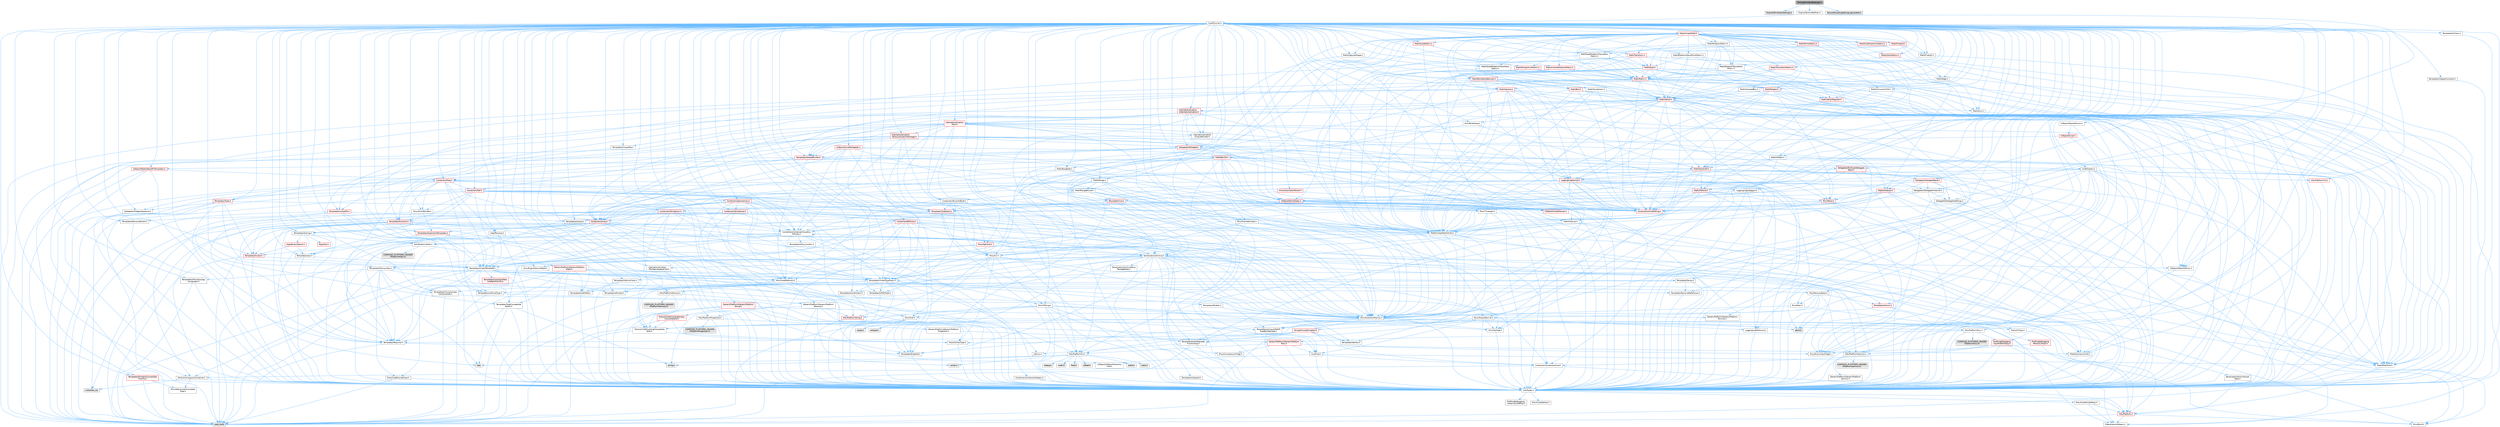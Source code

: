 digraph "TextureEncodingSettings.h"
{
 // INTERACTIVE_SVG=YES
 // LATEX_PDF_SIZE
  bgcolor="transparent";
  edge [fontname=Helvetica,fontsize=10,labelfontname=Helvetica,labelfontsize=10];
  node [fontname=Helvetica,fontsize=10,shape=box,height=0.2,width=0.4];
  Node1 [id="Node000001",label="TextureEncodingSettings.h",height=0.2,width=0.4,color="gray40", fillcolor="grey60", style="filled", fontcolor="black",tooltip=" "];
  Node1 -> Node2 [id="edge1_Node000001_Node000002",color="steelblue1",style="solid",tooltip=" "];
  Node2 [id="Node000002",label="Engine/DeveloperSettings.h",height=0.2,width=0.4,color="grey60", fillcolor="#E0E0E0", style="filled",tooltip=" "];
  Node1 -> Node3 [id="edge2_Node000001_Node000003",color="steelblue1",style="solid",tooltip=" "];
  Node3 [id="Node000003",label="Engine/TextureDefines.h",height=0.2,width=0.4,color="grey40", fillcolor="white", style="filled",URL="$dc/d2c/TextureDefines_8h.html",tooltip=" "];
  Node3 -> Node4 [id="edge3_Node000003_Node000004",color="steelblue1",style="solid",tooltip=" "];
  Node4 [id="Node000004",label="CoreMinimal.h",height=0.2,width=0.4,color="grey40", fillcolor="white", style="filled",URL="$d7/d67/CoreMinimal_8h.html",tooltip=" "];
  Node4 -> Node5 [id="edge4_Node000004_Node000005",color="steelblue1",style="solid",tooltip=" "];
  Node5 [id="Node000005",label="CoreTypes.h",height=0.2,width=0.4,color="grey40", fillcolor="white", style="filled",URL="$dc/dec/CoreTypes_8h.html",tooltip=" "];
  Node5 -> Node6 [id="edge5_Node000005_Node000006",color="steelblue1",style="solid",tooltip=" "];
  Node6 [id="Node000006",label="HAL/Platform.h",height=0.2,width=0.4,color="red", fillcolor="#FFF0F0", style="filled",URL="$d9/dd0/Platform_8h.html",tooltip=" "];
  Node6 -> Node7 [id="edge6_Node000006_Node000007",color="steelblue1",style="solid",tooltip=" "];
  Node7 [id="Node000007",label="Misc/Build.h",height=0.2,width=0.4,color="grey40", fillcolor="white", style="filled",URL="$d3/dbb/Build_8h.html",tooltip=" "];
  Node6 -> Node9 [id="edge7_Node000006_Node000009",color="steelblue1",style="solid",tooltip=" "];
  Node9 [id="Node000009",label="type_traits",height=0.2,width=0.4,color="grey60", fillcolor="#E0E0E0", style="filled",tooltip=" "];
  Node6 -> Node10 [id="edge8_Node000006_Node000010",color="steelblue1",style="solid",tooltip=" "];
  Node10 [id="Node000010",label="PreprocessorHelpers.h",height=0.2,width=0.4,color="grey40", fillcolor="white", style="filled",URL="$db/ddb/PreprocessorHelpers_8h.html",tooltip=" "];
  Node5 -> Node16 [id="edge9_Node000005_Node000016",color="steelblue1",style="solid",tooltip=" "];
  Node16 [id="Node000016",label="ProfilingDebugging\l/UMemoryDefines.h",height=0.2,width=0.4,color="grey40", fillcolor="white", style="filled",URL="$d2/da2/UMemoryDefines_8h.html",tooltip=" "];
  Node5 -> Node17 [id="edge10_Node000005_Node000017",color="steelblue1",style="solid",tooltip=" "];
  Node17 [id="Node000017",label="Misc/CoreMiscDefines.h",height=0.2,width=0.4,color="grey40", fillcolor="white", style="filled",URL="$da/d38/CoreMiscDefines_8h.html",tooltip=" "];
  Node17 -> Node6 [id="edge11_Node000017_Node000006",color="steelblue1",style="solid",tooltip=" "];
  Node17 -> Node10 [id="edge12_Node000017_Node000010",color="steelblue1",style="solid",tooltip=" "];
  Node5 -> Node18 [id="edge13_Node000005_Node000018",color="steelblue1",style="solid",tooltip=" "];
  Node18 [id="Node000018",label="Misc/CoreDefines.h",height=0.2,width=0.4,color="grey40", fillcolor="white", style="filled",URL="$d3/dd2/CoreDefines_8h.html",tooltip=" "];
  Node4 -> Node19 [id="edge14_Node000004_Node000019",color="steelblue1",style="solid",tooltip=" "];
  Node19 [id="Node000019",label="CoreFwd.h",height=0.2,width=0.4,color="grey40", fillcolor="white", style="filled",URL="$d1/d1e/CoreFwd_8h.html",tooltip=" "];
  Node19 -> Node5 [id="edge15_Node000019_Node000005",color="steelblue1",style="solid",tooltip=" "];
  Node19 -> Node20 [id="edge16_Node000019_Node000020",color="steelblue1",style="solid",tooltip=" "];
  Node20 [id="Node000020",label="Containers/ContainersFwd.h",height=0.2,width=0.4,color="grey40", fillcolor="white", style="filled",URL="$d4/d0a/ContainersFwd_8h.html",tooltip=" "];
  Node20 -> Node6 [id="edge17_Node000020_Node000006",color="steelblue1",style="solid",tooltip=" "];
  Node20 -> Node5 [id="edge18_Node000020_Node000005",color="steelblue1",style="solid",tooltip=" "];
  Node20 -> Node21 [id="edge19_Node000020_Node000021",color="steelblue1",style="solid",tooltip=" "];
  Node21 [id="Node000021",label="Traits/IsContiguousContainer.h",height=0.2,width=0.4,color="grey40", fillcolor="white", style="filled",URL="$d5/d3c/IsContiguousContainer_8h.html",tooltip=" "];
  Node21 -> Node5 [id="edge20_Node000021_Node000005",color="steelblue1",style="solid",tooltip=" "];
  Node21 -> Node22 [id="edge21_Node000021_Node000022",color="steelblue1",style="solid",tooltip=" "];
  Node22 [id="Node000022",label="Misc/StaticAssertComplete\lType.h",height=0.2,width=0.4,color="grey40", fillcolor="white", style="filled",URL="$d5/d4e/StaticAssertCompleteType_8h.html",tooltip=" "];
  Node21 -> Node23 [id="edge22_Node000021_Node000023",color="steelblue1",style="solid",tooltip=" "];
  Node23 [id="Node000023",label="initializer_list",height=0.2,width=0.4,color="grey60", fillcolor="#E0E0E0", style="filled",tooltip=" "];
  Node19 -> Node24 [id="edge23_Node000019_Node000024",color="steelblue1",style="solid",tooltip=" "];
  Node24 [id="Node000024",label="Math/MathFwd.h",height=0.2,width=0.4,color="grey40", fillcolor="white", style="filled",URL="$d2/d10/MathFwd_8h.html",tooltip=" "];
  Node24 -> Node6 [id="edge24_Node000024_Node000006",color="steelblue1",style="solid",tooltip=" "];
  Node19 -> Node25 [id="edge25_Node000019_Node000025",color="steelblue1",style="solid",tooltip=" "];
  Node25 [id="Node000025",label="UObject/UObjectHierarchy\lFwd.h",height=0.2,width=0.4,color="grey40", fillcolor="white", style="filled",URL="$d3/d13/UObjectHierarchyFwd_8h.html",tooltip=" "];
  Node4 -> Node25 [id="edge26_Node000004_Node000025",color="steelblue1",style="solid",tooltip=" "];
  Node4 -> Node20 [id="edge27_Node000004_Node000020",color="steelblue1",style="solid",tooltip=" "];
  Node4 -> Node26 [id="edge28_Node000004_Node000026",color="steelblue1",style="solid",tooltip=" "];
  Node26 [id="Node000026",label="Misc/VarArgs.h",height=0.2,width=0.4,color="grey40", fillcolor="white", style="filled",URL="$d5/d6f/VarArgs_8h.html",tooltip=" "];
  Node26 -> Node5 [id="edge29_Node000026_Node000005",color="steelblue1",style="solid",tooltip=" "];
  Node4 -> Node27 [id="edge30_Node000004_Node000027",color="steelblue1",style="solid",tooltip=" "];
  Node27 [id="Node000027",label="Logging/LogVerbosity.h",height=0.2,width=0.4,color="grey40", fillcolor="white", style="filled",URL="$d2/d8f/LogVerbosity_8h.html",tooltip=" "];
  Node27 -> Node5 [id="edge31_Node000027_Node000005",color="steelblue1",style="solid",tooltip=" "];
  Node4 -> Node28 [id="edge32_Node000004_Node000028",color="steelblue1",style="solid",tooltip=" "];
  Node28 [id="Node000028",label="Misc/OutputDevice.h",height=0.2,width=0.4,color="grey40", fillcolor="white", style="filled",URL="$d7/d32/OutputDevice_8h.html",tooltip=" "];
  Node28 -> Node19 [id="edge33_Node000028_Node000019",color="steelblue1",style="solid",tooltip=" "];
  Node28 -> Node5 [id="edge34_Node000028_Node000005",color="steelblue1",style="solid",tooltip=" "];
  Node28 -> Node27 [id="edge35_Node000028_Node000027",color="steelblue1",style="solid",tooltip=" "];
  Node28 -> Node26 [id="edge36_Node000028_Node000026",color="steelblue1",style="solid",tooltip=" "];
  Node28 -> Node29 [id="edge37_Node000028_Node000029",color="steelblue1",style="solid",tooltip=" "];
  Node29 [id="Node000029",label="Templates/IsArrayOrRefOf\lTypeByPredicate.h",height=0.2,width=0.4,color="grey40", fillcolor="white", style="filled",URL="$d6/da1/IsArrayOrRefOfTypeByPredicate_8h.html",tooltip=" "];
  Node29 -> Node5 [id="edge38_Node000029_Node000005",color="steelblue1",style="solid",tooltip=" "];
  Node28 -> Node30 [id="edge39_Node000028_Node000030",color="steelblue1",style="solid",tooltip=" "];
  Node30 [id="Node000030",label="Templates/IsValidVariadic\lFunctionArg.h",height=0.2,width=0.4,color="grey40", fillcolor="white", style="filled",URL="$d0/dc8/IsValidVariadicFunctionArg_8h.html",tooltip=" "];
  Node30 -> Node5 [id="edge40_Node000030_Node000005",color="steelblue1",style="solid",tooltip=" "];
  Node30 -> Node31 [id="edge41_Node000030_Node000031",color="steelblue1",style="solid",tooltip=" "];
  Node31 [id="Node000031",label="IsEnum.h",height=0.2,width=0.4,color="grey40", fillcolor="white", style="filled",URL="$d4/de5/IsEnum_8h.html",tooltip=" "];
  Node30 -> Node9 [id="edge42_Node000030_Node000009",color="steelblue1",style="solid",tooltip=" "];
  Node28 -> Node32 [id="edge43_Node000028_Node000032",color="steelblue1",style="solid",tooltip=" "];
  Node32 [id="Node000032",label="Traits/IsCharEncodingCompatible\lWith.h",height=0.2,width=0.4,color="grey40", fillcolor="white", style="filled",URL="$df/dd1/IsCharEncodingCompatibleWith_8h.html",tooltip=" "];
  Node32 -> Node9 [id="edge44_Node000032_Node000009",color="steelblue1",style="solid",tooltip=" "];
  Node32 -> Node33 [id="edge45_Node000032_Node000033",color="steelblue1",style="solid",tooltip=" "];
  Node33 [id="Node000033",label="Traits/IsCharType.h",height=0.2,width=0.4,color="grey40", fillcolor="white", style="filled",URL="$db/d51/IsCharType_8h.html",tooltip=" "];
  Node33 -> Node5 [id="edge46_Node000033_Node000005",color="steelblue1",style="solid",tooltip=" "];
  Node4 -> Node34 [id="edge47_Node000004_Node000034",color="steelblue1",style="solid",tooltip=" "];
  Node34 [id="Node000034",label="HAL/PlatformCrt.h",height=0.2,width=0.4,color="grey40", fillcolor="white", style="filled",URL="$d8/d75/PlatformCrt_8h.html",tooltip=" "];
  Node34 -> Node35 [id="edge48_Node000034_Node000035",color="steelblue1",style="solid",tooltip=" "];
  Node35 [id="Node000035",label="new",height=0.2,width=0.4,color="grey60", fillcolor="#E0E0E0", style="filled",tooltip=" "];
  Node34 -> Node36 [id="edge49_Node000034_Node000036",color="steelblue1",style="solid",tooltip=" "];
  Node36 [id="Node000036",label="wchar.h",height=0.2,width=0.4,color="grey60", fillcolor="#E0E0E0", style="filled",tooltip=" "];
  Node34 -> Node37 [id="edge50_Node000034_Node000037",color="steelblue1",style="solid",tooltip=" "];
  Node37 [id="Node000037",label="stddef.h",height=0.2,width=0.4,color="grey60", fillcolor="#E0E0E0", style="filled",tooltip=" "];
  Node34 -> Node38 [id="edge51_Node000034_Node000038",color="steelblue1",style="solid",tooltip=" "];
  Node38 [id="Node000038",label="stdlib.h",height=0.2,width=0.4,color="grey60", fillcolor="#E0E0E0", style="filled",tooltip=" "];
  Node34 -> Node39 [id="edge52_Node000034_Node000039",color="steelblue1",style="solid",tooltip=" "];
  Node39 [id="Node000039",label="stdio.h",height=0.2,width=0.4,color="grey60", fillcolor="#E0E0E0", style="filled",tooltip=" "];
  Node34 -> Node40 [id="edge53_Node000034_Node000040",color="steelblue1",style="solid",tooltip=" "];
  Node40 [id="Node000040",label="stdarg.h",height=0.2,width=0.4,color="grey60", fillcolor="#E0E0E0", style="filled",tooltip=" "];
  Node34 -> Node41 [id="edge54_Node000034_Node000041",color="steelblue1",style="solid",tooltip=" "];
  Node41 [id="Node000041",label="math.h",height=0.2,width=0.4,color="grey60", fillcolor="#E0E0E0", style="filled",tooltip=" "];
  Node34 -> Node42 [id="edge55_Node000034_Node000042",color="steelblue1",style="solid",tooltip=" "];
  Node42 [id="Node000042",label="float.h",height=0.2,width=0.4,color="grey60", fillcolor="#E0E0E0", style="filled",tooltip=" "];
  Node34 -> Node43 [id="edge56_Node000034_Node000043",color="steelblue1",style="solid",tooltip=" "];
  Node43 [id="Node000043",label="string.h",height=0.2,width=0.4,color="grey60", fillcolor="#E0E0E0", style="filled",tooltip=" "];
  Node4 -> Node44 [id="edge57_Node000004_Node000044",color="steelblue1",style="solid",tooltip=" "];
  Node44 [id="Node000044",label="HAL/PlatformMisc.h",height=0.2,width=0.4,color="grey40", fillcolor="white", style="filled",URL="$d0/df5/PlatformMisc_8h.html",tooltip=" "];
  Node44 -> Node5 [id="edge58_Node000044_Node000005",color="steelblue1",style="solid",tooltip=" "];
  Node44 -> Node45 [id="edge59_Node000044_Node000045",color="steelblue1",style="solid",tooltip=" "];
  Node45 [id="Node000045",label="GenericPlatform/GenericPlatform\lMisc.h",height=0.2,width=0.4,color="red", fillcolor="#FFF0F0", style="filled",URL="$db/d9a/GenericPlatformMisc_8h.html",tooltip=" "];
  Node45 -> Node19 [id="edge60_Node000045_Node000019",color="steelblue1",style="solid",tooltip=" "];
  Node45 -> Node5 [id="edge61_Node000045_Node000005",color="steelblue1",style="solid",tooltip=" "];
  Node45 -> Node34 [id="edge62_Node000045_Node000034",color="steelblue1",style="solid",tooltip=" "];
  Node45 -> Node49 [id="edge63_Node000045_Node000049",color="steelblue1",style="solid",tooltip=" "];
  Node49 [id="Node000049",label="Math/NumericLimits.h",height=0.2,width=0.4,color="grey40", fillcolor="white", style="filled",URL="$df/d1b/NumericLimits_8h.html",tooltip=" "];
  Node49 -> Node5 [id="edge64_Node000049_Node000005",color="steelblue1",style="solid",tooltip=" "];
  Node45 -> Node50 [id="edge65_Node000045_Node000050",color="steelblue1",style="solid",tooltip=" "];
  Node50 [id="Node000050",label="Misc/CompressionFlags.h",height=0.2,width=0.4,color="grey40", fillcolor="white", style="filled",URL="$d9/d76/CompressionFlags_8h.html",tooltip=" "];
  Node45 -> Node51 [id="edge66_Node000045_Node000051",color="steelblue1",style="solid",tooltip=" "];
  Node51 [id="Node000051",label="Misc/EnumClassFlags.h",height=0.2,width=0.4,color="grey40", fillcolor="white", style="filled",URL="$d8/de7/EnumClassFlags_8h.html",tooltip=" "];
  Node44 -> Node54 [id="edge67_Node000044_Node000054",color="steelblue1",style="solid",tooltip=" "];
  Node54 [id="Node000054",label="COMPILED_PLATFORM_HEADER\l(PlatformMisc.h)",height=0.2,width=0.4,color="grey60", fillcolor="#E0E0E0", style="filled",tooltip=" "];
  Node44 -> Node55 [id="edge68_Node000044_Node000055",color="steelblue1",style="solid",tooltip=" "];
  Node55 [id="Node000055",label="ProfilingDebugging\l/CpuProfilerTrace.h",height=0.2,width=0.4,color="red", fillcolor="#FFF0F0", style="filled",URL="$da/dcb/CpuProfilerTrace_8h.html",tooltip=" "];
  Node55 -> Node5 [id="edge69_Node000055_Node000005",color="steelblue1",style="solid",tooltip=" "];
  Node55 -> Node20 [id="edge70_Node000055_Node000020",color="steelblue1",style="solid",tooltip=" "];
  Node55 -> Node56 [id="edge71_Node000055_Node000056",color="steelblue1",style="solid",tooltip=" "];
  Node56 [id="Node000056",label="HAL/PlatformAtomics.h",height=0.2,width=0.4,color="grey40", fillcolor="white", style="filled",URL="$d3/d36/PlatformAtomics_8h.html",tooltip=" "];
  Node56 -> Node5 [id="edge72_Node000056_Node000005",color="steelblue1",style="solid",tooltip=" "];
  Node56 -> Node57 [id="edge73_Node000056_Node000057",color="steelblue1",style="solid",tooltip=" "];
  Node57 [id="Node000057",label="GenericPlatform/GenericPlatform\lAtomics.h",height=0.2,width=0.4,color="grey40", fillcolor="white", style="filled",URL="$da/d72/GenericPlatformAtomics_8h.html",tooltip=" "];
  Node57 -> Node5 [id="edge74_Node000057_Node000005",color="steelblue1",style="solid",tooltip=" "];
  Node56 -> Node58 [id="edge75_Node000056_Node000058",color="steelblue1",style="solid",tooltip=" "];
  Node58 [id="Node000058",label="COMPILED_PLATFORM_HEADER\l(PlatformAtomics.h)",height=0.2,width=0.4,color="grey60", fillcolor="#E0E0E0", style="filled",tooltip=" "];
  Node55 -> Node10 [id="edge76_Node000055_Node000010",color="steelblue1",style="solid",tooltip=" "];
  Node55 -> Node7 [id="edge77_Node000055_Node000007",color="steelblue1",style="solid",tooltip=" "];
  Node4 -> Node63 [id="edge78_Node000004_Node000063",color="steelblue1",style="solid",tooltip=" "];
  Node63 [id="Node000063",label="Misc/AssertionMacros.h",height=0.2,width=0.4,color="grey40", fillcolor="white", style="filled",URL="$d0/dfa/AssertionMacros_8h.html",tooltip=" "];
  Node63 -> Node5 [id="edge79_Node000063_Node000005",color="steelblue1",style="solid",tooltip=" "];
  Node63 -> Node6 [id="edge80_Node000063_Node000006",color="steelblue1",style="solid",tooltip=" "];
  Node63 -> Node44 [id="edge81_Node000063_Node000044",color="steelblue1",style="solid",tooltip=" "];
  Node63 -> Node10 [id="edge82_Node000063_Node000010",color="steelblue1",style="solid",tooltip=" "];
  Node63 -> Node64 [id="edge83_Node000063_Node000064",color="steelblue1",style="solid",tooltip=" "];
  Node64 [id="Node000064",label="Templates/EnableIf.h",height=0.2,width=0.4,color="grey40", fillcolor="white", style="filled",URL="$d7/d60/EnableIf_8h.html",tooltip=" "];
  Node64 -> Node5 [id="edge84_Node000064_Node000005",color="steelblue1",style="solid",tooltip=" "];
  Node63 -> Node29 [id="edge85_Node000063_Node000029",color="steelblue1",style="solid",tooltip=" "];
  Node63 -> Node30 [id="edge86_Node000063_Node000030",color="steelblue1",style="solid",tooltip=" "];
  Node63 -> Node32 [id="edge87_Node000063_Node000032",color="steelblue1",style="solid",tooltip=" "];
  Node63 -> Node26 [id="edge88_Node000063_Node000026",color="steelblue1",style="solid",tooltip=" "];
  Node63 -> Node65 [id="edge89_Node000063_Node000065",color="steelblue1",style="solid",tooltip=" "];
  Node65 [id="Node000065",label="String/FormatStringSan.h",height=0.2,width=0.4,color="red", fillcolor="#FFF0F0", style="filled",URL="$d3/d8b/FormatStringSan_8h.html",tooltip=" "];
  Node65 -> Node9 [id="edge90_Node000065_Node000009",color="steelblue1",style="solid",tooltip=" "];
  Node65 -> Node5 [id="edge91_Node000065_Node000005",color="steelblue1",style="solid",tooltip=" "];
  Node65 -> Node66 [id="edge92_Node000065_Node000066",color="steelblue1",style="solid",tooltip=" "];
  Node66 [id="Node000066",label="Templates/Requires.h",height=0.2,width=0.4,color="grey40", fillcolor="white", style="filled",URL="$dc/d96/Requires_8h.html",tooltip=" "];
  Node66 -> Node64 [id="edge93_Node000066_Node000064",color="steelblue1",style="solid",tooltip=" "];
  Node66 -> Node9 [id="edge94_Node000066_Node000009",color="steelblue1",style="solid",tooltip=" "];
  Node65 -> Node67 [id="edge95_Node000065_Node000067",color="steelblue1",style="solid",tooltip=" "];
  Node67 [id="Node000067",label="Templates/Identity.h",height=0.2,width=0.4,color="grey40", fillcolor="white", style="filled",URL="$d0/dd5/Identity_8h.html",tooltip=" "];
  Node65 -> Node30 [id="edge96_Node000065_Node000030",color="steelblue1",style="solid",tooltip=" "];
  Node65 -> Node33 [id="edge97_Node000065_Node000033",color="steelblue1",style="solid",tooltip=" "];
  Node65 -> Node20 [id="edge98_Node000065_Node000020",color="steelblue1",style="solid",tooltip=" "];
  Node63 -> Node71 [id="edge99_Node000063_Node000071",color="steelblue1",style="solid",tooltip=" "];
  Node71 [id="Node000071",label="atomic",height=0.2,width=0.4,color="grey60", fillcolor="#E0E0E0", style="filled",tooltip=" "];
  Node4 -> Node72 [id="edge100_Node000004_Node000072",color="steelblue1",style="solid",tooltip=" "];
  Node72 [id="Node000072",label="Templates/IsPointer.h",height=0.2,width=0.4,color="grey40", fillcolor="white", style="filled",URL="$d7/d05/IsPointer_8h.html",tooltip=" "];
  Node72 -> Node5 [id="edge101_Node000072_Node000005",color="steelblue1",style="solid",tooltip=" "];
  Node4 -> Node73 [id="edge102_Node000004_Node000073",color="steelblue1",style="solid",tooltip=" "];
  Node73 [id="Node000073",label="HAL/PlatformMemory.h",height=0.2,width=0.4,color="grey40", fillcolor="white", style="filled",URL="$de/d68/PlatformMemory_8h.html",tooltip=" "];
  Node73 -> Node5 [id="edge103_Node000073_Node000005",color="steelblue1",style="solid",tooltip=" "];
  Node73 -> Node74 [id="edge104_Node000073_Node000074",color="steelblue1",style="solid",tooltip=" "];
  Node74 [id="Node000074",label="GenericPlatform/GenericPlatform\lMemory.h",height=0.2,width=0.4,color="grey40", fillcolor="white", style="filled",URL="$dd/d22/GenericPlatformMemory_8h.html",tooltip=" "];
  Node74 -> Node19 [id="edge105_Node000074_Node000019",color="steelblue1",style="solid",tooltip=" "];
  Node74 -> Node5 [id="edge106_Node000074_Node000005",color="steelblue1",style="solid",tooltip=" "];
  Node74 -> Node75 [id="edge107_Node000074_Node000075",color="steelblue1",style="solid",tooltip=" "];
  Node75 [id="Node000075",label="HAL/PlatformString.h",height=0.2,width=0.4,color="red", fillcolor="#FFF0F0", style="filled",URL="$db/db5/PlatformString_8h.html",tooltip=" "];
  Node75 -> Node5 [id="edge108_Node000075_Node000005",color="steelblue1",style="solid",tooltip=" "];
  Node74 -> Node43 [id="edge109_Node000074_Node000043",color="steelblue1",style="solid",tooltip=" "];
  Node74 -> Node36 [id="edge110_Node000074_Node000036",color="steelblue1",style="solid",tooltip=" "];
  Node73 -> Node77 [id="edge111_Node000073_Node000077",color="steelblue1",style="solid",tooltip=" "];
  Node77 [id="Node000077",label="COMPILED_PLATFORM_HEADER\l(PlatformMemory.h)",height=0.2,width=0.4,color="grey60", fillcolor="#E0E0E0", style="filled",tooltip=" "];
  Node4 -> Node56 [id="edge112_Node000004_Node000056",color="steelblue1",style="solid",tooltip=" "];
  Node4 -> Node78 [id="edge113_Node000004_Node000078",color="steelblue1",style="solid",tooltip=" "];
  Node78 [id="Node000078",label="Misc/Exec.h",height=0.2,width=0.4,color="grey40", fillcolor="white", style="filled",URL="$de/ddb/Exec_8h.html",tooltip=" "];
  Node78 -> Node5 [id="edge114_Node000078_Node000005",color="steelblue1",style="solid",tooltip=" "];
  Node78 -> Node63 [id="edge115_Node000078_Node000063",color="steelblue1",style="solid",tooltip=" "];
  Node4 -> Node79 [id="edge116_Node000004_Node000079",color="steelblue1",style="solid",tooltip=" "];
  Node79 [id="Node000079",label="HAL/MemoryBase.h",height=0.2,width=0.4,color="grey40", fillcolor="white", style="filled",URL="$d6/d9f/MemoryBase_8h.html",tooltip=" "];
  Node79 -> Node5 [id="edge117_Node000079_Node000005",color="steelblue1",style="solid",tooltip=" "];
  Node79 -> Node56 [id="edge118_Node000079_Node000056",color="steelblue1",style="solid",tooltip=" "];
  Node79 -> Node34 [id="edge119_Node000079_Node000034",color="steelblue1",style="solid",tooltip=" "];
  Node79 -> Node78 [id="edge120_Node000079_Node000078",color="steelblue1",style="solid",tooltip=" "];
  Node79 -> Node28 [id="edge121_Node000079_Node000028",color="steelblue1",style="solid",tooltip=" "];
  Node79 -> Node80 [id="edge122_Node000079_Node000080",color="steelblue1",style="solid",tooltip=" "];
  Node80 [id="Node000080",label="Templates/Atomic.h",height=0.2,width=0.4,color="red", fillcolor="#FFF0F0", style="filled",URL="$d3/d91/Atomic_8h.html",tooltip=" "];
  Node80 -> Node88 [id="edge123_Node000080_Node000088",color="steelblue1",style="solid",tooltip=" "];
  Node88 [id="Node000088",label="Traits/IntType.h",height=0.2,width=0.4,color="grey40", fillcolor="white", style="filled",URL="$d7/deb/IntType_8h.html",tooltip=" "];
  Node88 -> Node6 [id="edge124_Node000088_Node000006",color="steelblue1",style="solid",tooltip=" "];
  Node80 -> Node71 [id="edge125_Node000080_Node000071",color="steelblue1",style="solid",tooltip=" "];
  Node4 -> Node89 [id="edge126_Node000004_Node000089",color="steelblue1",style="solid",tooltip=" "];
  Node89 [id="Node000089",label="HAL/UnrealMemory.h",height=0.2,width=0.4,color="grey40", fillcolor="white", style="filled",URL="$d9/d96/UnrealMemory_8h.html",tooltip=" "];
  Node89 -> Node5 [id="edge127_Node000089_Node000005",color="steelblue1",style="solid",tooltip=" "];
  Node89 -> Node74 [id="edge128_Node000089_Node000074",color="steelblue1",style="solid",tooltip=" "];
  Node89 -> Node79 [id="edge129_Node000089_Node000079",color="steelblue1",style="solid",tooltip=" "];
  Node89 -> Node73 [id="edge130_Node000089_Node000073",color="steelblue1",style="solid",tooltip=" "];
  Node89 -> Node90 [id="edge131_Node000089_Node000090",color="steelblue1",style="solid",tooltip=" "];
  Node90 [id="Node000090",label="ProfilingDebugging\l/MemoryTrace.h",height=0.2,width=0.4,color="red", fillcolor="#FFF0F0", style="filled",URL="$da/dd7/MemoryTrace_8h.html",tooltip=" "];
  Node90 -> Node6 [id="edge132_Node000090_Node000006",color="steelblue1",style="solid",tooltip=" "];
  Node90 -> Node51 [id="edge133_Node000090_Node000051",color="steelblue1",style="solid",tooltip=" "];
  Node89 -> Node72 [id="edge134_Node000089_Node000072",color="steelblue1",style="solid",tooltip=" "];
  Node4 -> Node91 [id="edge135_Node000004_Node000091",color="steelblue1",style="solid",tooltip=" "];
  Node91 [id="Node000091",label="Templates/IsArithmetic.h",height=0.2,width=0.4,color="grey40", fillcolor="white", style="filled",URL="$d2/d5d/IsArithmetic_8h.html",tooltip=" "];
  Node91 -> Node5 [id="edge136_Node000091_Node000005",color="steelblue1",style="solid",tooltip=" "];
  Node4 -> Node85 [id="edge137_Node000004_Node000085",color="steelblue1",style="solid",tooltip=" "];
  Node85 [id="Node000085",label="Templates/AndOrNot.h",height=0.2,width=0.4,color="grey40", fillcolor="white", style="filled",URL="$db/d0a/AndOrNot_8h.html",tooltip=" "];
  Node85 -> Node5 [id="edge138_Node000085_Node000005",color="steelblue1",style="solid",tooltip=" "];
  Node4 -> Node92 [id="edge139_Node000004_Node000092",color="steelblue1",style="solid",tooltip=" "];
  Node92 [id="Node000092",label="Templates/IsPODType.h",height=0.2,width=0.4,color="grey40", fillcolor="white", style="filled",URL="$d7/db1/IsPODType_8h.html",tooltip=" "];
  Node92 -> Node5 [id="edge140_Node000092_Node000005",color="steelblue1",style="solid",tooltip=" "];
  Node4 -> Node93 [id="edge141_Node000004_Node000093",color="steelblue1",style="solid",tooltip=" "];
  Node93 [id="Node000093",label="Templates/IsUECoreType.h",height=0.2,width=0.4,color="grey40", fillcolor="white", style="filled",URL="$d1/db8/IsUECoreType_8h.html",tooltip=" "];
  Node93 -> Node5 [id="edge142_Node000093_Node000005",color="steelblue1",style="solid",tooltip=" "];
  Node93 -> Node9 [id="edge143_Node000093_Node000009",color="steelblue1",style="solid",tooltip=" "];
  Node4 -> Node86 [id="edge144_Node000004_Node000086",color="steelblue1",style="solid",tooltip=" "];
  Node86 [id="Node000086",label="Templates/IsTriviallyCopy\lConstructible.h",height=0.2,width=0.4,color="grey40", fillcolor="white", style="filled",URL="$d3/d78/IsTriviallyCopyConstructible_8h.html",tooltip=" "];
  Node86 -> Node5 [id="edge145_Node000086_Node000005",color="steelblue1",style="solid",tooltip=" "];
  Node86 -> Node9 [id="edge146_Node000086_Node000009",color="steelblue1",style="solid",tooltip=" "];
  Node4 -> Node94 [id="edge147_Node000004_Node000094",color="steelblue1",style="solid",tooltip=" "];
  Node94 [id="Node000094",label="Templates/UnrealTypeTraits.h",height=0.2,width=0.4,color="grey40", fillcolor="white", style="filled",URL="$d2/d2d/UnrealTypeTraits_8h.html",tooltip=" "];
  Node94 -> Node5 [id="edge148_Node000094_Node000005",color="steelblue1",style="solid",tooltip=" "];
  Node94 -> Node72 [id="edge149_Node000094_Node000072",color="steelblue1",style="solid",tooltip=" "];
  Node94 -> Node63 [id="edge150_Node000094_Node000063",color="steelblue1",style="solid",tooltip=" "];
  Node94 -> Node85 [id="edge151_Node000094_Node000085",color="steelblue1",style="solid",tooltip=" "];
  Node94 -> Node64 [id="edge152_Node000094_Node000064",color="steelblue1",style="solid",tooltip=" "];
  Node94 -> Node91 [id="edge153_Node000094_Node000091",color="steelblue1",style="solid",tooltip=" "];
  Node94 -> Node31 [id="edge154_Node000094_Node000031",color="steelblue1",style="solid",tooltip=" "];
  Node94 -> Node95 [id="edge155_Node000094_Node000095",color="steelblue1",style="solid",tooltip=" "];
  Node95 [id="Node000095",label="Templates/Models.h",height=0.2,width=0.4,color="grey40", fillcolor="white", style="filled",URL="$d3/d0c/Models_8h.html",tooltip=" "];
  Node95 -> Node67 [id="edge156_Node000095_Node000067",color="steelblue1",style="solid",tooltip=" "];
  Node94 -> Node92 [id="edge157_Node000094_Node000092",color="steelblue1",style="solid",tooltip=" "];
  Node94 -> Node93 [id="edge158_Node000094_Node000093",color="steelblue1",style="solid",tooltip=" "];
  Node94 -> Node86 [id="edge159_Node000094_Node000086",color="steelblue1",style="solid",tooltip=" "];
  Node4 -> Node64 [id="edge160_Node000004_Node000064",color="steelblue1",style="solid",tooltip=" "];
  Node4 -> Node96 [id="edge161_Node000004_Node000096",color="steelblue1",style="solid",tooltip=" "];
  Node96 [id="Node000096",label="Templates/RemoveReference.h",height=0.2,width=0.4,color="grey40", fillcolor="white", style="filled",URL="$da/dbe/RemoveReference_8h.html",tooltip=" "];
  Node96 -> Node5 [id="edge162_Node000096_Node000005",color="steelblue1",style="solid",tooltip=" "];
  Node4 -> Node97 [id="edge163_Node000004_Node000097",color="steelblue1",style="solid",tooltip=" "];
  Node97 [id="Node000097",label="Templates/IntegralConstant.h",height=0.2,width=0.4,color="grey40", fillcolor="white", style="filled",URL="$db/d1b/IntegralConstant_8h.html",tooltip=" "];
  Node97 -> Node5 [id="edge164_Node000097_Node000005",color="steelblue1",style="solid",tooltip=" "];
  Node4 -> Node98 [id="edge165_Node000004_Node000098",color="steelblue1",style="solid",tooltip=" "];
  Node98 [id="Node000098",label="Templates/IsClass.h",height=0.2,width=0.4,color="grey40", fillcolor="white", style="filled",URL="$db/dcb/IsClass_8h.html",tooltip=" "];
  Node98 -> Node5 [id="edge166_Node000098_Node000005",color="steelblue1",style="solid",tooltip=" "];
  Node4 -> Node99 [id="edge167_Node000004_Node000099",color="steelblue1",style="solid",tooltip=" "];
  Node99 [id="Node000099",label="Templates/TypeCompatible\lBytes.h",height=0.2,width=0.4,color="grey40", fillcolor="white", style="filled",URL="$df/d0a/TypeCompatibleBytes_8h.html",tooltip=" "];
  Node99 -> Node5 [id="edge168_Node000099_Node000005",color="steelblue1",style="solid",tooltip=" "];
  Node99 -> Node43 [id="edge169_Node000099_Node000043",color="steelblue1",style="solid",tooltip=" "];
  Node99 -> Node35 [id="edge170_Node000099_Node000035",color="steelblue1",style="solid",tooltip=" "];
  Node99 -> Node9 [id="edge171_Node000099_Node000009",color="steelblue1",style="solid",tooltip=" "];
  Node4 -> Node21 [id="edge172_Node000004_Node000021",color="steelblue1",style="solid",tooltip=" "];
  Node4 -> Node100 [id="edge173_Node000004_Node000100",color="steelblue1",style="solid",tooltip=" "];
  Node100 [id="Node000100",label="Templates/UnrealTemplate.h",height=0.2,width=0.4,color="grey40", fillcolor="white", style="filled",URL="$d4/d24/UnrealTemplate_8h.html",tooltip=" "];
  Node100 -> Node5 [id="edge174_Node000100_Node000005",color="steelblue1",style="solid",tooltip=" "];
  Node100 -> Node72 [id="edge175_Node000100_Node000072",color="steelblue1",style="solid",tooltip=" "];
  Node100 -> Node89 [id="edge176_Node000100_Node000089",color="steelblue1",style="solid",tooltip=" "];
  Node100 -> Node101 [id="edge177_Node000100_Node000101",color="steelblue1",style="solid",tooltip=" "];
  Node101 [id="Node000101",label="Templates/CopyQualifiers\lAndRefsFromTo.h",height=0.2,width=0.4,color="red", fillcolor="#FFF0F0", style="filled",URL="$d3/db3/CopyQualifiersAndRefsFromTo_8h.html",tooltip=" "];
  Node100 -> Node94 [id="edge178_Node000100_Node000094",color="steelblue1",style="solid",tooltip=" "];
  Node100 -> Node96 [id="edge179_Node000100_Node000096",color="steelblue1",style="solid",tooltip=" "];
  Node100 -> Node66 [id="edge180_Node000100_Node000066",color="steelblue1",style="solid",tooltip=" "];
  Node100 -> Node99 [id="edge181_Node000100_Node000099",color="steelblue1",style="solid",tooltip=" "];
  Node100 -> Node67 [id="edge182_Node000100_Node000067",color="steelblue1",style="solid",tooltip=" "];
  Node100 -> Node21 [id="edge183_Node000100_Node000021",color="steelblue1",style="solid",tooltip=" "];
  Node100 -> Node103 [id="edge184_Node000100_Node000103",color="steelblue1",style="solid",tooltip=" "];
  Node103 [id="Node000103",label="Traits/UseBitwiseSwap.h",height=0.2,width=0.4,color="grey40", fillcolor="white", style="filled",URL="$db/df3/UseBitwiseSwap_8h.html",tooltip=" "];
  Node103 -> Node5 [id="edge185_Node000103_Node000005",color="steelblue1",style="solid",tooltip=" "];
  Node103 -> Node9 [id="edge186_Node000103_Node000009",color="steelblue1",style="solid",tooltip=" "];
  Node100 -> Node9 [id="edge187_Node000100_Node000009",color="steelblue1",style="solid",tooltip=" "];
  Node4 -> Node49 [id="edge188_Node000004_Node000049",color="steelblue1",style="solid",tooltip=" "];
  Node4 -> Node104 [id="edge189_Node000004_Node000104",color="steelblue1",style="solid",tooltip=" "];
  Node104 [id="Node000104",label="HAL/PlatformMath.h",height=0.2,width=0.4,color="grey40", fillcolor="white", style="filled",URL="$dc/d53/PlatformMath_8h.html",tooltip=" "];
  Node104 -> Node5 [id="edge190_Node000104_Node000005",color="steelblue1",style="solid",tooltip=" "];
  Node104 -> Node105 [id="edge191_Node000104_Node000105",color="steelblue1",style="solid",tooltip=" "];
  Node105 [id="Node000105",label="GenericPlatform/GenericPlatform\lMath.h",height=0.2,width=0.4,color="red", fillcolor="#FFF0F0", style="filled",URL="$d5/d79/GenericPlatformMath_8h.html",tooltip=" "];
  Node105 -> Node5 [id="edge192_Node000105_Node000005",color="steelblue1",style="solid",tooltip=" "];
  Node105 -> Node20 [id="edge193_Node000105_Node000020",color="steelblue1",style="solid",tooltip=" "];
  Node105 -> Node34 [id="edge194_Node000105_Node000034",color="steelblue1",style="solid",tooltip=" "];
  Node105 -> Node85 [id="edge195_Node000105_Node000085",color="steelblue1",style="solid",tooltip=" "];
  Node105 -> Node106 [id="edge196_Node000105_Node000106",color="steelblue1",style="solid",tooltip=" "];
  Node106 [id="Node000106",label="Templates/Decay.h",height=0.2,width=0.4,color="grey40", fillcolor="white", style="filled",URL="$dd/d0f/Decay_8h.html",tooltip=" "];
  Node106 -> Node5 [id="edge197_Node000106_Node000005",color="steelblue1",style="solid",tooltip=" "];
  Node106 -> Node96 [id="edge198_Node000106_Node000096",color="steelblue1",style="solid",tooltip=" "];
  Node106 -> Node9 [id="edge199_Node000106_Node000009",color="steelblue1",style="solid",tooltip=" "];
  Node105 -> Node94 [id="edge200_Node000105_Node000094",color="steelblue1",style="solid",tooltip=" "];
  Node105 -> Node66 [id="edge201_Node000105_Node000066",color="steelblue1",style="solid",tooltip=" "];
  Node105 -> Node99 [id="edge202_Node000105_Node000099",color="steelblue1",style="solid",tooltip=" "];
  Node105 -> Node9 [id="edge203_Node000105_Node000009",color="steelblue1",style="solid",tooltip=" "];
  Node104 -> Node111 [id="edge204_Node000104_Node000111",color="steelblue1",style="solid",tooltip=" "];
  Node111 [id="Node000111",label="COMPILED_PLATFORM_HEADER\l(PlatformMath.h)",height=0.2,width=0.4,color="grey60", fillcolor="#E0E0E0", style="filled",tooltip=" "];
  Node4 -> Node87 [id="edge205_Node000004_Node000087",color="steelblue1",style="solid",tooltip=" "];
  Node87 [id="Node000087",label="Templates/IsTriviallyCopy\lAssignable.h",height=0.2,width=0.4,color="grey40", fillcolor="white", style="filled",URL="$d2/df2/IsTriviallyCopyAssignable_8h.html",tooltip=" "];
  Node87 -> Node5 [id="edge206_Node000087_Node000005",color="steelblue1",style="solid",tooltip=" "];
  Node87 -> Node9 [id="edge207_Node000087_Node000009",color="steelblue1",style="solid",tooltip=" "];
  Node4 -> Node112 [id="edge208_Node000004_Node000112",color="steelblue1",style="solid",tooltip=" "];
  Node112 [id="Node000112",label="Templates/MemoryOps.h",height=0.2,width=0.4,color="grey40", fillcolor="white", style="filled",URL="$db/dea/MemoryOps_8h.html",tooltip=" "];
  Node112 -> Node5 [id="edge209_Node000112_Node000005",color="steelblue1",style="solid",tooltip=" "];
  Node112 -> Node89 [id="edge210_Node000112_Node000089",color="steelblue1",style="solid",tooltip=" "];
  Node112 -> Node87 [id="edge211_Node000112_Node000087",color="steelblue1",style="solid",tooltip=" "];
  Node112 -> Node86 [id="edge212_Node000112_Node000086",color="steelblue1",style="solid",tooltip=" "];
  Node112 -> Node66 [id="edge213_Node000112_Node000066",color="steelblue1",style="solid",tooltip=" "];
  Node112 -> Node94 [id="edge214_Node000112_Node000094",color="steelblue1",style="solid",tooltip=" "];
  Node112 -> Node103 [id="edge215_Node000112_Node000103",color="steelblue1",style="solid",tooltip=" "];
  Node112 -> Node35 [id="edge216_Node000112_Node000035",color="steelblue1",style="solid",tooltip=" "];
  Node112 -> Node9 [id="edge217_Node000112_Node000009",color="steelblue1",style="solid",tooltip=" "];
  Node4 -> Node113 [id="edge218_Node000004_Node000113",color="steelblue1",style="solid",tooltip=" "];
  Node113 [id="Node000113",label="Containers/ContainerAllocation\lPolicies.h",height=0.2,width=0.4,color="grey40", fillcolor="white", style="filled",URL="$d7/dff/ContainerAllocationPolicies_8h.html",tooltip=" "];
  Node113 -> Node5 [id="edge219_Node000113_Node000005",color="steelblue1",style="solid",tooltip=" "];
  Node113 -> Node114 [id="edge220_Node000113_Node000114",color="steelblue1",style="solid",tooltip=" "];
  Node114 [id="Node000114",label="Containers/ContainerHelpers.h",height=0.2,width=0.4,color="grey40", fillcolor="white", style="filled",URL="$d7/d33/ContainerHelpers_8h.html",tooltip=" "];
  Node114 -> Node5 [id="edge221_Node000114_Node000005",color="steelblue1",style="solid",tooltip=" "];
  Node113 -> Node113 [id="edge222_Node000113_Node000113",color="steelblue1",style="solid",tooltip=" "];
  Node113 -> Node104 [id="edge223_Node000113_Node000104",color="steelblue1",style="solid",tooltip=" "];
  Node113 -> Node89 [id="edge224_Node000113_Node000089",color="steelblue1",style="solid",tooltip=" "];
  Node113 -> Node49 [id="edge225_Node000113_Node000049",color="steelblue1",style="solid",tooltip=" "];
  Node113 -> Node63 [id="edge226_Node000113_Node000063",color="steelblue1",style="solid",tooltip=" "];
  Node113 -> Node115 [id="edge227_Node000113_Node000115",color="steelblue1",style="solid",tooltip=" "];
  Node115 [id="Node000115",label="Templates/IsPolymorphic.h",height=0.2,width=0.4,color="grey40", fillcolor="white", style="filled",URL="$dc/d20/IsPolymorphic_8h.html",tooltip=" "];
  Node113 -> Node112 [id="edge228_Node000113_Node000112",color="steelblue1",style="solid",tooltip=" "];
  Node113 -> Node99 [id="edge229_Node000113_Node000099",color="steelblue1",style="solid",tooltip=" "];
  Node113 -> Node9 [id="edge230_Node000113_Node000009",color="steelblue1",style="solid",tooltip=" "];
  Node4 -> Node116 [id="edge231_Node000004_Node000116",color="steelblue1",style="solid",tooltip=" "];
  Node116 [id="Node000116",label="Templates/IsEnumClass.h",height=0.2,width=0.4,color="grey40", fillcolor="white", style="filled",URL="$d7/d15/IsEnumClass_8h.html",tooltip=" "];
  Node116 -> Node5 [id="edge232_Node000116_Node000005",color="steelblue1",style="solid",tooltip=" "];
  Node116 -> Node85 [id="edge233_Node000116_Node000085",color="steelblue1",style="solid",tooltip=" "];
  Node4 -> Node117 [id="edge234_Node000004_Node000117",color="steelblue1",style="solid",tooltip=" "];
  Node117 [id="Node000117",label="HAL/PlatformProperties.h",height=0.2,width=0.4,color="grey40", fillcolor="white", style="filled",URL="$d9/db0/PlatformProperties_8h.html",tooltip=" "];
  Node117 -> Node5 [id="edge235_Node000117_Node000005",color="steelblue1",style="solid",tooltip=" "];
  Node117 -> Node118 [id="edge236_Node000117_Node000118",color="steelblue1",style="solid",tooltip=" "];
  Node118 [id="Node000118",label="GenericPlatform/GenericPlatform\lProperties.h",height=0.2,width=0.4,color="grey40", fillcolor="white", style="filled",URL="$d2/dcd/GenericPlatformProperties_8h.html",tooltip=" "];
  Node118 -> Node5 [id="edge237_Node000118_Node000005",color="steelblue1",style="solid",tooltip=" "];
  Node118 -> Node45 [id="edge238_Node000118_Node000045",color="steelblue1",style="solid",tooltip=" "];
  Node117 -> Node119 [id="edge239_Node000117_Node000119",color="steelblue1",style="solid",tooltip=" "];
  Node119 [id="Node000119",label="COMPILED_PLATFORM_HEADER\l(PlatformProperties.h)",height=0.2,width=0.4,color="grey60", fillcolor="#E0E0E0", style="filled",tooltip=" "];
  Node4 -> Node120 [id="edge240_Node000004_Node000120",color="steelblue1",style="solid",tooltip=" "];
  Node120 [id="Node000120",label="Misc/EngineVersionBase.h",height=0.2,width=0.4,color="grey40", fillcolor="white", style="filled",URL="$d5/d2b/EngineVersionBase_8h.html",tooltip=" "];
  Node120 -> Node5 [id="edge241_Node000120_Node000005",color="steelblue1",style="solid",tooltip=" "];
  Node4 -> Node121 [id="edge242_Node000004_Node000121",color="steelblue1",style="solid",tooltip=" "];
  Node121 [id="Node000121",label="Internationalization\l/TextNamespaceFwd.h",height=0.2,width=0.4,color="grey40", fillcolor="white", style="filled",URL="$d8/d97/TextNamespaceFwd_8h.html",tooltip=" "];
  Node121 -> Node5 [id="edge243_Node000121_Node000005",color="steelblue1",style="solid",tooltip=" "];
  Node4 -> Node122 [id="edge244_Node000004_Node000122",color="steelblue1",style="solid",tooltip=" "];
  Node122 [id="Node000122",label="Serialization/Archive.h",height=0.2,width=0.4,color="grey40", fillcolor="white", style="filled",URL="$d7/d3b/Archive_8h.html",tooltip=" "];
  Node122 -> Node19 [id="edge245_Node000122_Node000019",color="steelblue1",style="solid",tooltip=" "];
  Node122 -> Node5 [id="edge246_Node000122_Node000005",color="steelblue1",style="solid",tooltip=" "];
  Node122 -> Node117 [id="edge247_Node000122_Node000117",color="steelblue1",style="solid",tooltip=" "];
  Node122 -> Node121 [id="edge248_Node000122_Node000121",color="steelblue1",style="solid",tooltip=" "];
  Node122 -> Node24 [id="edge249_Node000122_Node000024",color="steelblue1",style="solid",tooltip=" "];
  Node122 -> Node63 [id="edge250_Node000122_Node000063",color="steelblue1",style="solid",tooltip=" "];
  Node122 -> Node7 [id="edge251_Node000122_Node000007",color="steelblue1",style="solid",tooltip=" "];
  Node122 -> Node50 [id="edge252_Node000122_Node000050",color="steelblue1",style="solid",tooltip=" "];
  Node122 -> Node120 [id="edge253_Node000122_Node000120",color="steelblue1",style="solid",tooltip=" "];
  Node122 -> Node26 [id="edge254_Node000122_Node000026",color="steelblue1",style="solid",tooltip=" "];
  Node122 -> Node123 [id="edge255_Node000122_Node000123",color="steelblue1",style="solid",tooltip=" "];
  Node123 [id="Node000123",label="Serialization/ArchiveCook\lData.h",height=0.2,width=0.4,color="grey40", fillcolor="white", style="filled",URL="$dc/db6/ArchiveCookData_8h.html",tooltip=" "];
  Node123 -> Node6 [id="edge256_Node000123_Node000006",color="steelblue1",style="solid",tooltip=" "];
  Node122 -> Node124 [id="edge257_Node000122_Node000124",color="steelblue1",style="solid",tooltip=" "];
  Node124 [id="Node000124",label="Serialization/ArchiveSave\lPackageData.h",height=0.2,width=0.4,color="grey40", fillcolor="white", style="filled",URL="$d1/d37/ArchiveSavePackageData_8h.html",tooltip=" "];
  Node122 -> Node64 [id="edge258_Node000122_Node000064",color="steelblue1",style="solid",tooltip=" "];
  Node122 -> Node29 [id="edge259_Node000122_Node000029",color="steelblue1",style="solid",tooltip=" "];
  Node122 -> Node116 [id="edge260_Node000122_Node000116",color="steelblue1",style="solid",tooltip=" "];
  Node122 -> Node109 [id="edge261_Node000122_Node000109",color="steelblue1",style="solid",tooltip=" "];
  Node109 [id="Node000109",label="Templates/IsSigned.h",height=0.2,width=0.4,color="grey40", fillcolor="white", style="filled",URL="$d8/dd8/IsSigned_8h.html",tooltip=" "];
  Node109 -> Node5 [id="edge262_Node000109_Node000005",color="steelblue1",style="solid",tooltip=" "];
  Node122 -> Node30 [id="edge263_Node000122_Node000030",color="steelblue1",style="solid",tooltip=" "];
  Node122 -> Node100 [id="edge264_Node000122_Node000100",color="steelblue1",style="solid",tooltip=" "];
  Node122 -> Node32 [id="edge265_Node000122_Node000032",color="steelblue1",style="solid",tooltip=" "];
  Node122 -> Node125 [id="edge266_Node000122_Node000125",color="steelblue1",style="solid",tooltip=" "];
  Node125 [id="Node000125",label="UObject/ObjectVersion.h",height=0.2,width=0.4,color="grey40", fillcolor="white", style="filled",URL="$da/d63/ObjectVersion_8h.html",tooltip=" "];
  Node125 -> Node5 [id="edge267_Node000125_Node000005",color="steelblue1",style="solid",tooltip=" "];
  Node4 -> Node126 [id="edge268_Node000004_Node000126",color="steelblue1",style="solid",tooltip=" "];
  Node126 [id="Node000126",label="Templates/Less.h",height=0.2,width=0.4,color="grey40", fillcolor="white", style="filled",URL="$de/dc8/Less_8h.html",tooltip=" "];
  Node126 -> Node5 [id="edge269_Node000126_Node000005",color="steelblue1",style="solid",tooltip=" "];
  Node126 -> Node100 [id="edge270_Node000126_Node000100",color="steelblue1",style="solid",tooltip=" "];
  Node4 -> Node127 [id="edge271_Node000004_Node000127",color="steelblue1",style="solid",tooltip=" "];
  Node127 [id="Node000127",label="Templates/Sorting.h",height=0.2,width=0.4,color="grey40", fillcolor="white", style="filled",URL="$d3/d9e/Sorting_8h.html",tooltip=" "];
  Node127 -> Node5 [id="edge272_Node000127_Node000005",color="steelblue1",style="solid",tooltip=" "];
  Node127 -> Node128 [id="edge273_Node000127_Node000128",color="steelblue1",style="solid",tooltip=" "];
  Node128 [id="Node000128",label="Algo/BinarySearch.h",height=0.2,width=0.4,color="red", fillcolor="#FFF0F0", style="filled",URL="$db/db4/BinarySearch_8h.html",tooltip=" "];
  Node128 -> Node130 [id="edge274_Node000128_Node000130",color="steelblue1",style="solid",tooltip=" "];
  Node130 [id="Node000130",label="Templates/Invoke.h",height=0.2,width=0.4,color="red", fillcolor="#FFF0F0", style="filled",URL="$d7/deb/Invoke_8h.html",tooltip=" "];
  Node130 -> Node5 [id="edge275_Node000130_Node000005",color="steelblue1",style="solid",tooltip=" "];
  Node130 -> Node100 [id="edge276_Node000130_Node000100",color="steelblue1",style="solid",tooltip=" "];
  Node130 -> Node9 [id="edge277_Node000130_Node000009",color="steelblue1",style="solid",tooltip=" "];
  Node128 -> Node126 [id="edge278_Node000128_Node000126",color="steelblue1",style="solid",tooltip=" "];
  Node127 -> Node132 [id="edge279_Node000127_Node000132",color="steelblue1",style="solid",tooltip=" "];
  Node132 [id="Node000132",label="Algo/Sort.h",height=0.2,width=0.4,color="red", fillcolor="#FFF0F0", style="filled",URL="$d1/d87/Sort_8h.html",tooltip=" "];
  Node127 -> Node104 [id="edge280_Node000127_Node000104",color="steelblue1",style="solid",tooltip=" "];
  Node127 -> Node126 [id="edge281_Node000127_Node000126",color="steelblue1",style="solid",tooltip=" "];
  Node4 -> Node138 [id="edge282_Node000004_Node000138",color="steelblue1",style="solid",tooltip=" "];
  Node138 [id="Node000138",label="Misc/Char.h",height=0.2,width=0.4,color="grey40", fillcolor="white", style="filled",URL="$d0/d58/Char_8h.html",tooltip=" "];
  Node138 -> Node5 [id="edge283_Node000138_Node000005",color="steelblue1",style="solid",tooltip=" "];
  Node138 -> Node88 [id="edge284_Node000138_Node000088",color="steelblue1",style="solid",tooltip=" "];
  Node138 -> Node139 [id="edge285_Node000138_Node000139",color="steelblue1",style="solid",tooltip=" "];
  Node139 [id="Node000139",label="ctype.h",height=0.2,width=0.4,color="grey60", fillcolor="#E0E0E0", style="filled",tooltip=" "];
  Node138 -> Node140 [id="edge286_Node000138_Node000140",color="steelblue1",style="solid",tooltip=" "];
  Node140 [id="Node000140",label="wctype.h",height=0.2,width=0.4,color="grey60", fillcolor="#E0E0E0", style="filled",tooltip=" "];
  Node138 -> Node9 [id="edge287_Node000138_Node000009",color="steelblue1",style="solid",tooltip=" "];
  Node4 -> Node141 [id="edge288_Node000004_Node000141",color="steelblue1",style="solid",tooltip=" "];
  Node141 [id="Node000141",label="GenericPlatform/GenericPlatform\lStricmp.h",height=0.2,width=0.4,color="grey40", fillcolor="white", style="filled",URL="$d2/d86/GenericPlatformStricmp_8h.html",tooltip=" "];
  Node141 -> Node5 [id="edge289_Node000141_Node000005",color="steelblue1",style="solid",tooltip=" "];
  Node4 -> Node142 [id="edge290_Node000004_Node000142",color="steelblue1",style="solid",tooltip=" "];
  Node142 [id="Node000142",label="GenericPlatform/GenericPlatform\lString.h",height=0.2,width=0.4,color="red", fillcolor="#FFF0F0", style="filled",URL="$dd/d20/GenericPlatformString_8h.html",tooltip=" "];
  Node142 -> Node5 [id="edge291_Node000142_Node000005",color="steelblue1",style="solid",tooltip=" "];
  Node142 -> Node141 [id="edge292_Node000142_Node000141",color="steelblue1",style="solid",tooltip=" "];
  Node142 -> Node64 [id="edge293_Node000142_Node000064",color="steelblue1",style="solid",tooltip=" "];
  Node142 -> Node32 [id="edge294_Node000142_Node000032",color="steelblue1",style="solid",tooltip=" "];
  Node142 -> Node143 [id="edge295_Node000142_Node000143",color="steelblue1",style="solid",tooltip=" "];
  Node143 [id="Node000143",label="Traits/IsCharEncodingSimply\lConvertibleTo.h",height=0.2,width=0.4,color="red", fillcolor="#FFF0F0", style="filled",URL="$d4/dee/IsCharEncodingSimplyConvertibleTo_8h.html",tooltip=" "];
  Node143 -> Node9 [id="edge296_Node000143_Node000009",color="steelblue1",style="solid",tooltip=" "];
  Node143 -> Node32 [id="edge297_Node000143_Node000032",color="steelblue1",style="solid",tooltip=" "];
  Node143 -> Node33 [id="edge298_Node000143_Node000033",color="steelblue1",style="solid",tooltip=" "];
  Node142 -> Node33 [id="edge299_Node000142_Node000033",color="steelblue1",style="solid",tooltip=" "];
  Node142 -> Node9 [id="edge300_Node000142_Node000009",color="steelblue1",style="solid",tooltip=" "];
  Node4 -> Node75 [id="edge301_Node000004_Node000075",color="steelblue1",style="solid",tooltip=" "];
  Node4 -> Node145 [id="edge302_Node000004_Node000145",color="steelblue1",style="solid",tooltip=" "];
  Node145 [id="Node000145",label="Misc/CString.h",height=0.2,width=0.4,color="grey40", fillcolor="white", style="filled",URL="$d2/d49/CString_8h.html",tooltip=" "];
  Node145 -> Node5 [id="edge303_Node000145_Node000005",color="steelblue1",style="solid",tooltip=" "];
  Node145 -> Node34 [id="edge304_Node000145_Node000034",color="steelblue1",style="solid",tooltip=" "];
  Node145 -> Node75 [id="edge305_Node000145_Node000075",color="steelblue1",style="solid",tooltip=" "];
  Node145 -> Node63 [id="edge306_Node000145_Node000063",color="steelblue1",style="solid",tooltip=" "];
  Node145 -> Node138 [id="edge307_Node000145_Node000138",color="steelblue1",style="solid",tooltip=" "];
  Node145 -> Node26 [id="edge308_Node000145_Node000026",color="steelblue1",style="solid",tooltip=" "];
  Node145 -> Node29 [id="edge309_Node000145_Node000029",color="steelblue1",style="solid",tooltip=" "];
  Node145 -> Node30 [id="edge310_Node000145_Node000030",color="steelblue1",style="solid",tooltip=" "];
  Node145 -> Node32 [id="edge311_Node000145_Node000032",color="steelblue1",style="solid",tooltip=" "];
  Node4 -> Node146 [id="edge312_Node000004_Node000146",color="steelblue1",style="solid",tooltip=" "];
  Node146 [id="Node000146",label="Misc/Crc.h",height=0.2,width=0.4,color="grey40", fillcolor="white", style="filled",URL="$d4/dd2/Crc_8h.html",tooltip=" "];
  Node146 -> Node5 [id="edge313_Node000146_Node000005",color="steelblue1",style="solid",tooltip=" "];
  Node146 -> Node75 [id="edge314_Node000146_Node000075",color="steelblue1",style="solid",tooltip=" "];
  Node146 -> Node63 [id="edge315_Node000146_Node000063",color="steelblue1",style="solid",tooltip=" "];
  Node146 -> Node145 [id="edge316_Node000146_Node000145",color="steelblue1",style="solid",tooltip=" "];
  Node146 -> Node138 [id="edge317_Node000146_Node000138",color="steelblue1",style="solid",tooltip=" "];
  Node146 -> Node94 [id="edge318_Node000146_Node000094",color="steelblue1",style="solid",tooltip=" "];
  Node146 -> Node33 [id="edge319_Node000146_Node000033",color="steelblue1",style="solid",tooltip=" "];
  Node4 -> Node137 [id="edge320_Node000004_Node000137",color="steelblue1",style="solid",tooltip=" "];
  Node137 [id="Node000137",label="Math/UnrealMathUtility.h",height=0.2,width=0.4,color="grey40", fillcolor="white", style="filled",URL="$db/db8/UnrealMathUtility_8h.html",tooltip=" "];
  Node137 -> Node5 [id="edge321_Node000137_Node000005",color="steelblue1",style="solid",tooltip=" "];
  Node137 -> Node63 [id="edge322_Node000137_Node000063",color="steelblue1",style="solid",tooltip=" "];
  Node137 -> Node104 [id="edge323_Node000137_Node000104",color="steelblue1",style="solid",tooltip=" "];
  Node137 -> Node24 [id="edge324_Node000137_Node000024",color="steelblue1",style="solid",tooltip=" "];
  Node137 -> Node67 [id="edge325_Node000137_Node000067",color="steelblue1",style="solid",tooltip=" "];
  Node137 -> Node66 [id="edge326_Node000137_Node000066",color="steelblue1",style="solid",tooltip=" "];
  Node4 -> Node147 [id="edge327_Node000004_Node000147",color="steelblue1",style="solid",tooltip=" "];
  Node147 [id="Node000147",label="Containers/UnrealString.h",height=0.2,width=0.4,color="red", fillcolor="#FFF0F0", style="filled",URL="$d5/dba/UnrealString_8h.html",tooltip=" "];
  Node4 -> Node151 [id="edge328_Node000004_Node000151",color="steelblue1",style="solid",tooltip=" "];
  Node151 [id="Node000151",label="Containers/Array.h",height=0.2,width=0.4,color="red", fillcolor="#FFF0F0", style="filled",URL="$df/dd0/Array_8h.html",tooltip=" "];
  Node151 -> Node5 [id="edge329_Node000151_Node000005",color="steelblue1",style="solid",tooltip=" "];
  Node151 -> Node63 [id="edge330_Node000151_Node000063",color="steelblue1",style="solid",tooltip=" "];
  Node151 -> Node89 [id="edge331_Node000151_Node000089",color="steelblue1",style="solid",tooltip=" "];
  Node151 -> Node94 [id="edge332_Node000151_Node000094",color="steelblue1",style="solid",tooltip=" "];
  Node151 -> Node100 [id="edge333_Node000151_Node000100",color="steelblue1",style="solid",tooltip=" "];
  Node151 -> Node113 [id="edge334_Node000151_Node000113",color="steelblue1",style="solid",tooltip=" "];
  Node151 -> Node122 [id="edge335_Node000151_Node000122",color="steelblue1",style="solid",tooltip=" "];
  Node151 -> Node130 [id="edge336_Node000151_Node000130",color="steelblue1",style="solid",tooltip=" "];
  Node151 -> Node126 [id="edge337_Node000151_Node000126",color="steelblue1",style="solid",tooltip=" "];
  Node151 -> Node66 [id="edge338_Node000151_Node000066",color="steelblue1",style="solid",tooltip=" "];
  Node151 -> Node127 [id="edge339_Node000151_Node000127",color="steelblue1",style="solid",tooltip=" "];
  Node151 -> Node174 [id="edge340_Node000151_Node000174",color="steelblue1",style="solid",tooltip=" "];
  Node174 [id="Node000174",label="Templates/AlignmentTemplates.h",height=0.2,width=0.4,color="red", fillcolor="#FFF0F0", style="filled",URL="$dd/d32/AlignmentTemplates_8h.html",tooltip=" "];
  Node174 -> Node5 [id="edge341_Node000174_Node000005",color="steelblue1",style="solid",tooltip=" "];
  Node174 -> Node72 [id="edge342_Node000174_Node000072",color="steelblue1",style="solid",tooltip=" "];
  Node151 -> Node9 [id="edge343_Node000151_Node000009",color="steelblue1",style="solid",tooltip=" "];
  Node4 -> Node175 [id="edge344_Node000004_Node000175",color="steelblue1",style="solid",tooltip=" "];
  Node175 [id="Node000175",label="Misc/FrameNumber.h",height=0.2,width=0.4,color="grey40", fillcolor="white", style="filled",URL="$dd/dbd/FrameNumber_8h.html",tooltip=" "];
  Node175 -> Node5 [id="edge345_Node000175_Node000005",color="steelblue1",style="solid",tooltip=" "];
  Node175 -> Node49 [id="edge346_Node000175_Node000049",color="steelblue1",style="solid",tooltip=" "];
  Node175 -> Node137 [id="edge347_Node000175_Node000137",color="steelblue1",style="solid",tooltip=" "];
  Node175 -> Node64 [id="edge348_Node000175_Node000064",color="steelblue1",style="solid",tooltip=" "];
  Node175 -> Node94 [id="edge349_Node000175_Node000094",color="steelblue1",style="solid",tooltip=" "];
  Node4 -> Node176 [id="edge350_Node000004_Node000176",color="steelblue1",style="solid",tooltip=" "];
  Node176 [id="Node000176",label="Misc/Timespan.h",height=0.2,width=0.4,color="grey40", fillcolor="white", style="filled",URL="$da/dd9/Timespan_8h.html",tooltip=" "];
  Node176 -> Node5 [id="edge351_Node000176_Node000005",color="steelblue1",style="solid",tooltip=" "];
  Node176 -> Node177 [id="edge352_Node000176_Node000177",color="steelblue1",style="solid",tooltip=" "];
  Node177 [id="Node000177",label="Math/Interval.h",height=0.2,width=0.4,color="grey40", fillcolor="white", style="filled",URL="$d1/d55/Interval_8h.html",tooltip=" "];
  Node177 -> Node5 [id="edge353_Node000177_Node000005",color="steelblue1",style="solid",tooltip=" "];
  Node177 -> Node91 [id="edge354_Node000177_Node000091",color="steelblue1",style="solid",tooltip=" "];
  Node177 -> Node94 [id="edge355_Node000177_Node000094",color="steelblue1",style="solid",tooltip=" "];
  Node177 -> Node49 [id="edge356_Node000177_Node000049",color="steelblue1",style="solid",tooltip=" "];
  Node177 -> Node137 [id="edge357_Node000177_Node000137",color="steelblue1",style="solid",tooltip=" "];
  Node176 -> Node137 [id="edge358_Node000176_Node000137",color="steelblue1",style="solid",tooltip=" "];
  Node176 -> Node63 [id="edge359_Node000176_Node000063",color="steelblue1",style="solid",tooltip=" "];
  Node4 -> Node178 [id="edge360_Node000004_Node000178",color="steelblue1",style="solid",tooltip=" "];
  Node178 [id="Node000178",label="Containers/StringConv.h",height=0.2,width=0.4,color="red", fillcolor="#FFF0F0", style="filled",URL="$d3/ddf/StringConv_8h.html",tooltip=" "];
  Node178 -> Node5 [id="edge361_Node000178_Node000005",color="steelblue1",style="solid",tooltip=" "];
  Node178 -> Node63 [id="edge362_Node000178_Node000063",color="steelblue1",style="solid",tooltip=" "];
  Node178 -> Node113 [id="edge363_Node000178_Node000113",color="steelblue1",style="solid",tooltip=" "];
  Node178 -> Node151 [id="edge364_Node000178_Node000151",color="steelblue1",style="solid",tooltip=" "];
  Node178 -> Node145 [id="edge365_Node000178_Node000145",color="steelblue1",style="solid",tooltip=" "];
  Node178 -> Node179 [id="edge366_Node000178_Node000179",color="steelblue1",style="solid",tooltip=" "];
  Node179 [id="Node000179",label="Templates/IsArray.h",height=0.2,width=0.4,color="grey40", fillcolor="white", style="filled",URL="$d8/d8d/IsArray_8h.html",tooltip=" "];
  Node179 -> Node5 [id="edge367_Node000179_Node000005",color="steelblue1",style="solid",tooltip=" "];
  Node178 -> Node100 [id="edge368_Node000178_Node000100",color="steelblue1",style="solid",tooltip=" "];
  Node178 -> Node94 [id="edge369_Node000178_Node000094",color="steelblue1",style="solid",tooltip=" "];
  Node178 -> Node32 [id="edge370_Node000178_Node000032",color="steelblue1",style="solid",tooltip=" "];
  Node178 -> Node21 [id="edge371_Node000178_Node000021",color="steelblue1",style="solid",tooltip=" "];
  Node178 -> Node9 [id="edge372_Node000178_Node000009",color="steelblue1",style="solid",tooltip=" "];
  Node4 -> Node180 [id="edge373_Node000004_Node000180",color="steelblue1",style="solid",tooltip=" "];
  Node180 [id="Node000180",label="UObject/UnrealNames.h",height=0.2,width=0.4,color="red", fillcolor="#FFF0F0", style="filled",URL="$d8/db1/UnrealNames_8h.html",tooltip=" "];
  Node180 -> Node5 [id="edge374_Node000180_Node000005",color="steelblue1",style="solid",tooltip=" "];
  Node4 -> Node182 [id="edge375_Node000004_Node000182",color="steelblue1",style="solid",tooltip=" "];
  Node182 [id="Node000182",label="UObject/NameTypes.h",height=0.2,width=0.4,color="red", fillcolor="#FFF0F0", style="filled",URL="$d6/d35/NameTypes_8h.html",tooltip=" "];
  Node182 -> Node5 [id="edge376_Node000182_Node000005",color="steelblue1",style="solid",tooltip=" "];
  Node182 -> Node63 [id="edge377_Node000182_Node000063",color="steelblue1",style="solid",tooltip=" "];
  Node182 -> Node89 [id="edge378_Node000182_Node000089",color="steelblue1",style="solid",tooltip=" "];
  Node182 -> Node94 [id="edge379_Node000182_Node000094",color="steelblue1",style="solid",tooltip=" "];
  Node182 -> Node100 [id="edge380_Node000182_Node000100",color="steelblue1",style="solid",tooltip=" "];
  Node182 -> Node147 [id="edge381_Node000182_Node000147",color="steelblue1",style="solid",tooltip=" "];
  Node182 -> Node178 [id="edge382_Node000182_Node000178",color="steelblue1",style="solid",tooltip=" "];
  Node182 -> Node180 [id="edge383_Node000182_Node000180",color="steelblue1",style="solid",tooltip=" "];
  Node182 -> Node80 [id="edge384_Node000182_Node000080",color="steelblue1",style="solid",tooltip=" "];
  Node4 -> Node190 [id="edge385_Node000004_Node000190",color="steelblue1",style="solid",tooltip=" "];
  Node190 [id="Node000190",label="Misc/Parse.h",height=0.2,width=0.4,color="red", fillcolor="#FFF0F0", style="filled",URL="$dc/d71/Parse_8h.html",tooltip=" "];
  Node190 -> Node147 [id="edge386_Node000190_Node000147",color="steelblue1",style="solid",tooltip=" "];
  Node190 -> Node5 [id="edge387_Node000190_Node000005",color="steelblue1",style="solid",tooltip=" "];
  Node190 -> Node34 [id="edge388_Node000190_Node000034",color="steelblue1",style="solid",tooltip=" "];
  Node190 -> Node7 [id="edge389_Node000190_Node000007",color="steelblue1",style="solid",tooltip=" "];
  Node190 -> Node51 [id="edge390_Node000190_Node000051",color="steelblue1",style="solid",tooltip=" "];
  Node190 -> Node191 [id="edge391_Node000190_Node000191",color="steelblue1",style="solid",tooltip=" "];
  Node191 [id="Node000191",label="Templates/Function.h",height=0.2,width=0.4,color="red", fillcolor="#FFF0F0", style="filled",URL="$df/df5/Function_8h.html",tooltip=" "];
  Node191 -> Node5 [id="edge392_Node000191_Node000005",color="steelblue1",style="solid",tooltip=" "];
  Node191 -> Node63 [id="edge393_Node000191_Node000063",color="steelblue1",style="solid",tooltip=" "];
  Node191 -> Node89 [id="edge394_Node000191_Node000089",color="steelblue1",style="solid",tooltip=" "];
  Node191 -> Node94 [id="edge395_Node000191_Node000094",color="steelblue1",style="solid",tooltip=" "];
  Node191 -> Node130 [id="edge396_Node000191_Node000130",color="steelblue1",style="solid",tooltip=" "];
  Node191 -> Node100 [id="edge397_Node000191_Node000100",color="steelblue1",style="solid",tooltip=" "];
  Node191 -> Node66 [id="edge398_Node000191_Node000066",color="steelblue1",style="solid",tooltip=" "];
  Node191 -> Node137 [id="edge399_Node000191_Node000137",color="steelblue1",style="solid",tooltip=" "];
  Node191 -> Node35 [id="edge400_Node000191_Node000035",color="steelblue1",style="solid",tooltip=" "];
  Node191 -> Node9 [id="edge401_Node000191_Node000009",color="steelblue1",style="solid",tooltip=" "];
  Node4 -> Node174 [id="edge402_Node000004_Node000174",color="steelblue1",style="solid",tooltip=" "];
  Node4 -> Node193 [id="edge403_Node000004_Node000193",color="steelblue1",style="solid",tooltip=" "];
  Node193 [id="Node000193",label="Misc/StructBuilder.h",height=0.2,width=0.4,color="grey40", fillcolor="white", style="filled",URL="$d9/db3/StructBuilder_8h.html",tooltip=" "];
  Node193 -> Node5 [id="edge404_Node000193_Node000005",color="steelblue1",style="solid",tooltip=" "];
  Node193 -> Node137 [id="edge405_Node000193_Node000137",color="steelblue1",style="solid",tooltip=" "];
  Node193 -> Node174 [id="edge406_Node000193_Node000174",color="steelblue1",style="solid",tooltip=" "];
  Node4 -> Node106 [id="edge407_Node000004_Node000106",color="steelblue1",style="solid",tooltip=" "];
  Node4 -> Node194 [id="edge408_Node000004_Node000194",color="steelblue1",style="solid",tooltip=" "];
  Node194 [id="Node000194",label="Templates/PointerIsConvertible\lFromTo.h",height=0.2,width=0.4,color="red", fillcolor="#FFF0F0", style="filled",URL="$d6/d65/PointerIsConvertibleFromTo_8h.html",tooltip=" "];
  Node194 -> Node5 [id="edge409_Node000194_Node000005",color="steelblue1",style="solid",tooltip=" "];
  Node194 -> Node22 [id="edge410_Node000194_Node000022",color="steelblue1",style="solid",tooltip=" "];
  Node194 -> Node9 [id="edge411_Node000194_Node000009",color="steelblue1",style="solid",tooltip=" "];
  Node4 -> Node130 [id="edge412_Node000004_Node000130",color="steelblue1",style="solid",tooltip=" "];
  Node4 -> Node191 [id="edge413_Node000004_Node000191",color="steelblue1",style="solid",tooltip=" "];
  Node4 -> Node163 [id="edge414_Node000004_Node000163",color="steelblue1",style="solid",tooltip=" "];
  Node163 [id="Node000163",label="Templates/TypeHash.h",height=0.2,width=0.4,color="red", fillcolor="#FFF0F0", style="filled",URL="$d1/d62/TypeHash_8h.html",tooltip=" "];
  Node163 -> Node5 [id="edge415_Node000163_Node000005",color="steelblue1",style="solid",tooltip=" "];
  Node163 -> Node66 [id="edge416_Node000163_Node000066",color="steelblue1",style="solid",tooltip=" "];
  Node163 -> Node146 [id="edge417_Node000163_Node000146",color="steelblue1",style="solid",tooltip=" "];
  Node163 -> Node9 [id="edge418_Node000163_Node000009",color="steelblue1",style="solid",tooltip=" "];
  Node4 -> Node195 [id="edge419_Node000004_Node000195",color="steelblue1",style="solid",tooltip=" "];
  Node195 [id="Node000195",label="Containers/ScriptArray.h",height=0.2,width=0.4,color="red", fillcolor="#FFF0F0", style="filled",URL="$dc/daf/ScriptArray_8h.html",tooltip=" "];
  Node195 -> Node5 [id="edge420_Node000195_Node000005",color="steelblue1",style="solid",tooltip=" "];
  Node195 -> Node63 [id="edge421_Node000195_Node000063",color="steelblue1",style="solid",tooltip=" "];
  Node195 -> Node89 [id="edge422_Node000195_Node000089",color="steelblue1",style="solid",tooltip=" "];
  Node195 -> Node113 [id="edge423_Node000195_Node000113",color="steelblue1",style="solid",tooltip=" "];
  Node195 -> Node151 [id="edge424_Node000195_Node000151",color="steelblue1",style="solid",tooltip=" "];
  Node195 -> Node23 [id="edge425_Node000195_Node000023",color="steelblue1",style="solid",tooltip=" "];
  Node4 -> Node196 [id="edge426_Node000004_Node000196",color="steelblue1",style="solid",tooltip=" "];
  Node196 [id="Node000196",label="Containers/BitArray.h",height=0.2,width=0.4,color="red", fillcolor="#FFF0F0", style="filled",URL="$d1/de4/BitArray_8h.html",tooltip=" "];
  Node196 -> Node113 [id="edge427_Node000196_Node000113",color="steelblue1",style="solid",tooltip=" "];
  Node196 -> Node5 [id="edge428_Node000196_Node000005",color="steelblue1",style="solid",tooltip=" "];
  Node196 -> Node56 [id="edge429_Node000196_Node000056",color="steelblue1",style="solid",tooltip=" "];
  Node196 -> Node89 [id="edge430_Node000196_Node000089",color="steelblue1",style="solid",tooltip=" "];
  Node196 -> Node137 [id="edge431_Node000196_Node000137",color="steelblue1",style="solid",tooltip=" "];
  Node196 -> Node63 [id="edge432_Node000196_Node000063",color="steelblue1",style="solid",tooltip=" "];
  Node196 -> Node51 [id="edge433_Node000196_Node000051",color="steelblue1",style="solid",tooltip=" "];
  Node196 -> Node122 [id="edge434_Node000196_Node000122",color="steelblue1",style="solid",tooltip=" "];
  Node196 -> Node64 [id="edge435_Node000196_Node000064",color="steelblue1",style="solid",tooltip=" "];
  Node196 -> Node130 [id="edge436_Node000196_Node000130",color="steelblue1",style="solid",tooltip=" "];
  Node196 -> Node100 [id="edge437_Node000196_Node000100",color="steelblue1",style="solid",tooltip=" "];
  Node196 -> Node94 [id="edge438_Node000196_Node000094",color="steelblue1",style="solid",tooltip=" "];
  Node4 -> Node197 [id="edge439_Node000004_Node000197",color="steelblue1",style="solid",tooltip=" "];
  Node197 [id="Node000197",label="Containers/SparseArray.h",height=0.2,width=0.4,color="red", fillcolor="#FFF0F0", style="filled",URL="$d5/dbf/SparseArray_8h.html",tooltip=" "];
  Node197 -> Node5 [id="edge440_Node000197_Node000005",color="steelblue1",style="solid",tooltip=" "];
  Node197 -> Node63 [id="edge441_Node000197_Node000063",color="steelblue1",style="solid",tooltip=" "];
  Node197 -> Node89 [id="edge442_Node000197_Node000089",color="steelblue1",style="solid",tooltip=" "];
  Node197 -> Node94 [id="edge443_Node000197_Node000094",color="steelblue1",style="solid",tooltip=" "];
  Node197 -> Node100 [id="edge444_Node000197_Node000100",color="steelblue1",style="solid",tooltip=" "];
  Node197 -> Node113 [id="edge445_Node000197_Node000113",color="steelblue1",style="solid",tooltip=" "];
  Node197 -> Node126 [id="edge446_Node000197_Node000126",color="steelblue1",style="solid",tooltip=" "];
  Node197 -> Node151 [id="edge447_Node000197_Node000151",color="steelblue1",style="solid",tooltip=" "];
  Node197 -> Node137 [id="edge448_Node000197_Node000137",color="steelblue1",style="solid",tooltip=" "];
  Node197 -> Node195 [id="edge449_Node000197_Node000195",color="steelblue1",style="solid",tooltip=" "];
  Node197 -> Node196 [id="edge450_Node000197_Node000196",color="steelblue1",style="solid",tooltip=" "];
  Node197 -> Node147 [id="edge451_Node000197_Node000147",color="steelblue1",style="solid",tooltip=" "];
  Node4 -> Node213 [id="edge452_Node000004_Node000213",color="steelblue1",style="solid",tooltip=" "];
  Node213 [id="Node000213",label="Containers/Set.h",height=0.2,width=0.4,color="red", fillcolor="#FFF0F0", style="filled",URL="$d4/d45/Set_8h.html",tooltip=" "];
  Node213 -> Node113 [id="edge453_Node000213_Node000113",color="steelblue1",style="solid",tooltip=" "];
  Node213 -> Node197 [id="edge454_Node000213_Node000197",color="steelblue1",style="solid",tooltip=" "];
  Node213 -> Node20 [id="edge455_Node000213_Node000020",color="steelblue1",style="solid",tooltip=" "];
  Node213 -> Node137 [id="edge456_Node000213_Node000137",color="steelblue1",style="solid",tooltip=" "];
  Node213 -> Node63 [id="edge457_Node000213_Node000063",color="steelblue1",style="solid",tooltip=" "];
  Node213 -> Node193 [id="edge458_Node000213_Node000193",color="steelblue1",style="solid",tooltip=" "];
  Node213 -> Node191 [id="edge459_Node000213_Node000191",color="steelblue1",style="solid",tooltip=" "];
  Node213 -> Node127 [id="edge460_Node000213_Node000127",color="steelblue1",style="solid",tooltip=" "];
  Node213 -> Node163 [id="edge461_Node000213_Node000163",color="steelblue1",style="solid",tooltip=" "];
  Node213 -> Node100 [id="edge462_Node000213_Node000100",color="steelblue1",style="solid",tooltip=" "];
  Node213 -> Node23 [id="edge463_Node000213_Node000023",color="steelblue1",style="solid",tooltip=" "];
  Node213 -> Node9 [id="edge464_Node000213_Node000009",color="steelblue1",style="solid",tooltip=" "];
  Node4 -> Node216 [id="edge465_Node000004_Node000216",color="steelblue1",style="solid",tooltip=" "];
  Node216 [id="Node000216",label="Algo/Reverse.h",height=0.2,width=0.4,color="grey40", fillcolor="white", style="filled",URL="$d5/d93/Reverse_8h.html",tooltip=" "];
  Node216 -> Node5 [id="edge466_Node000216_Node000005",color="steelblue1",style="solid",tooltip=" "];
  Node216 -> Node100 [id="edge467_Node000216_Node000100",color="steelblue1",style="solid",tooltip=" "];
  Node4 -> Node217 [id="edge468_Node000004_Node000217",color="steelblue1",style="solid",tooltip=" "];
  Node217 [id="Node000217",label="Containers/Map.h",height=0.2,width=0.4,color="red", fillcolor="#FFF0F0", style="filled",URL="$df/d79/Map_8h.html",tooltip=" "];
  Node217 -> Node5 [id="edge469_Node000217_Node000005",color="steelblue1",style="solid",tooltip=" "];
  Node217 -> Node216 [id="edge470_Node000217_Node000216",color="steelblue1",style="solid",tooltip=" "];
  Node217 -> Node213 [id="edge471_Node000217_Node000213",color="steelblue1",style="solid",tooltip=" "];
  Node217 -> Node147 [id="edge472_Node000217_Node000147",color="steelblue1",style="solid",tooltip=" "];
  Node217 -> Node63 [id="edge473_Node000217_Node000063",color="steelblue1",style="solid",tooltip=" "];
  Node217 -> Node193 [id="edge474_Node000217_Node000193",color="steelblue1",style="solid",tooltip=" "];
  Node217 -> Node191 [id="edge475_Node000217_Node000191",color="steelblue1",style="solid",tooltip=" "];
  Node217 -> Node127 [id="edge476_Node000217_Node000127",color="steelblue1",style="solid",tooltip=" "];
  Node217 -> Node218 [id="edge477_Node000217_Node000218",color="steelblue1",style="solid",tooltip=" "];
  Node218 [id="Node000218",label="Templates/Tuple.h",height=0.2,width=0.4,color="red", fillcolor="#FFF0F0", style="filled",URL="$d2/d4f/Tuple_8h.html",tooltip=" "];
  Node218 -> Node5 [id="edge478_Node000218_Node000005",color="steelblue1",style="solid",tooltip=" "];
  Node218 -> Node100 [id="edge479_Node000218_Node000100",color="steelblue1",style="solid",tooltip=" "];
  Node218 -> Node219 [id="edge480_Node000218_Node000219",color="steelblue1",style="solid",tooltip=" "];
  Node219 [id="Node000219",label="Delegates/IntegerSequence.h",height=0.2,width=0.4,color="grey40", fillcolor="white", style="filled",URL="$d2/dcc/IntegerSequence_8h.html",tooltip=" "];
  Node219 -> Node5 [id="edge481_Node000219_Node000005",color="steelblue1",style="solid",tooltip=" "];
  Node218 -> Node130 [id="edge482_Node000218_Node000130",color="steelblue1",style="solid",tooltip=" "];
  Node218 -> Node66 [id="edge483_Node000218_Node000066",color="steelblue1",style="solid",tooltip=" "];
  Node218 -> Node163 [id="edge484_Node000218_Node000163",color="steelblue1",style="solid",tooltip=" "];
  Node218 -> Node9 [id="edge485_Node000218_Node000009",color="steelblue1",style="solid",tooltip=" "];
  Node217 -> Node100 [id="edge486_Node000217_Node000100",color="steelblue1",style="solid",tooltip=" "];
  Node217 -> Node94 [id="edge487_Node000217_Node000094",color="steelblue1",style="solid",tooltip=" "];
  Node217 -> Node9 [id="edge488_Node000217_Node000009",color="steelblue1",style="solid",tooltip=" "];
  Node4 -> Node221 [id="edge489_Node000004_Node000221",color="steelblue1",style="solid",tooltip=" "];
  Node221 [id="Node000221",label="Math/IntPoint.h",height=0.2,width=0.4,color="red", fillcolor="#FFF0F0", style="filled",URL="$d3/df7/IntPoint_8h.html",tooltip=" "];
  Node221 -> Node5 [id="edge490_Node000221_Node000005",color="steelblue1",style="solid",tooltip=" "];
  Node221 -> Node63 [id="edge491_Node000221_Node000063",color="steelblue1",style="solid",tooltip=" "];
  Node221 -> Node190 [id="edge492_Node000221_Node000190",color="steelblue1",style="solid",tooltip=" "];
  Node221 -> Node24 [id="edge493_Node000221_Node000024",color="steelblue1",style="solid",tooltip=" "];
  Node221 -> Node137 [id="edge494_Node000221_Node000137",color="steelblue1",style="solid",tooltip=" "];
  Node221 -> Node147 [id="edge495_Node000221_Node000147",color="steelblue1",style="solid",tooltip=" "];
  Node221 -> Node163 [id="edge496_Node000221_Node000163",color="steelblue1",style="solid",tooltip=" "];
  Node4 -> Node223 [id="edge497_Node000004_Node000223",color="steelblue1",style="solid",tooltip=" "];
  Node223 [id="Node000223",label="Math/IntVector.h",height=0.2,width=0.4,color="red", fillcolor="#FFF0F0", style="filled",URL="$d7/d44/IntVector_8h.html",tooltip=" "];
  Node223 -> Node5 [id="edge498_Node000223_Node000005",color="steelblue1",style="solid",tooltip=" "];
  Node223 -> Node146 [id="edge499_Node000223_Node000146",color="steelblue1",style="solid",tooltip=" "];
  Node223 -> Node190 [id="edge500_Node000223_Node000190",color="steelblue1",style="solid",tooltip=" "];
  Node223 -> Node24 [id="edge501_Node000223_Node000024",color="steelblue1",style="solid",tooltip=" "];
  Node223 -> Node137 [id="edge502_Node000223_Node000137",color="steelblue1",style="solid",tooltip=" "];
  Node223 -> Node147 [id="edge503_Node000223_Node000147",color="steelblue1",style="solid",tooltip=" "];
  Node4 -> Node224 [id="edge504_Node000004_Node000224",color="steelblue1",style="solid",tooltip=" "];
  Node224 [id="Node000224",label="Logging/LogCategory.h",height=0.2,width=0.4,color="grey40", fillcolor="white", style="filled",URL="$d9/d36/LogCategory_8h.html",tooltip=" "];
  Node224 -> Node5 [id="edge505_Node000224_Node000005",color="steelblue1",style="solid",tooltip=" "];
  Node224 -> Node27 [id="edge506_Node000224_Node000027",color="steelblue1",style="solid",tooltip=" "];
  Node224 -> Node182 [id="edge507_Node000224_Node000182",color="steelblue1",style="solid",tooltip=" "];
  Node4 -> Node225 [id="edge508_Node000004_Node000225",color="steelblue1",style="solid",tooltip=" "];
  Node225 [id="Node000225",label="Logging/LogMacros.h",height=0.2,width=0.4,color="red", fillcolor="#FFF0F0", style="filled",URL="$d0/d16/LogMacros_8h.html",tooltip=" "];
  Node225 -> Node147 [id="edge509_Node000225_Node000147",color="steelblue1",style="solid",tooltip=" "];
  Node225 -> Node5 [id="edge510_Node000225_Node000005",color="steelblue1",style="solid",tooltip=" "];
  Node225 -> Node10 [id="edge511_Node000225_Node000010",color="steelblue1",style="solid",tooltip=" "];
  Node225 -> Node224 [id="edge512_Node000225_Node000224",color="steelblue1",style="solid",tooltip=" "];
  Node225 -> Node27 [id="edge513_Node000225_Node000027",color="steelblue1",style="solid",tooltip=" "];
  Node225 -> Node63 [id="edge514_Node000225_Node000063",color="steelblue1",style="solid",tooltip=" "];
  Node225 -> Node7 [id="edge515_Node000225_Node000007",color="steelblue1",style="solid",tooltip=" "];
  Node225 -> Node26 [id="edge516_Node000225_Node000026",color="steelblue1",style="solid",tooltip=" "];
  Node225 -> Node65 [id="edge517_Node000225_Node000065",color="steelblue1",style="solid",tooltip=" "];
  Node225 -> Node64 [id="edge518_Node000225_Node000064",color="steelblue1",style="solid",tooltip=" "];
  Node225 -> Node29 [id="edge519_Node000225_Node000029",color="steelblue1",style="solid",tooltip=" "];
  Node225 -> Node30 [id="edge520_Node000225_Node000030",color="steelblue1",style="solid",tooltip=" "];
  Node225 -> Node32 [id="edge521_Node000225_Node000032",color="steelblue1",style="solid",tooltip=" "];
  Node225 -> Node9 [id="edge522_Node000225_Node000009",color="steelblue1",style="solid",tooltip=" "];
  Node4 -> Node228 [id="edge523_Node000004_Node000228",color="steelblue1",style="solid",tooltip=" "];
  Node228 [id="Node000228",label="Math/Vector2D.h",height=0.2,width=0.4,color="red", fillcolor="#FFF0F0", style="filled",URL="$d3/db0/Vector2D_8h.html",tooltip=" "];
  Node228 -> Node5 [id="edge524_Node000228_Node000005",color="steelblue1",style="solid",tooltip=" "];
  Node228 -> Node24 [id="edge525_Node000228_Node000024",color="steelblue1",style="solid",tooltip=" "];
  Node228 -> Node63 [id="edge526_Node000228_Node000063",color="steelblue1",style="solid",tooltip=" "];
  Node228 -> Node146 [id="edge527_Node000228_Node000146",color="steelblue1",style="solid",tooltip=" "];
  Node228 -> Node137 [id="edge528_Node000228_Node000137",color="steelblue1",style="solid",tooltip=" "];
  Node228 -> Node147 [id="edge529_Node000228_Node000147",color="steelblue1",style="solid",tooltip=" "];
  Node228 -> Node190 [id="edge530_Node000228_Node000190",color="steelblue1",style="solid",tooltip=" "];
  Node228 -> Node221 [id="edge531_Node000228_Node000221",color="steelblue1",style="solid",tooltip=" "];
  Node228 -> Node225 [id="edge532_Node000228_Node000225",color="steelblue1",style="solid",tooltip=" "];
  Node228 -> Node9 [id="edge533_Node000228_Node000009",color="steelblue1",style="solid",tooltip=" "];
  Node4 -> Node232 [id="edge534_Node000004_Node000232",color="steelblue1",style="solid",tooltip=" "];
  Node232 [id="Node000232",label="Math/IntRect.h",height=0.2,width=0.4,color="grey40", fillcolor="white", style="filled",URL="$d7/d53/IntRect_8h.html",tooltip=" "];
  Node232 -> Node5 [id="edge535_Node000232_Node000005",color="steelblue1",style="solid",tooltip=" "];
  Node232 -> Node24 [id="edge536_Node000232_Node000024",color="steelblue1",style="solid",tooltip=" "];
  Node232 -> Node137 [id="edge537_Node000232_Node000137",color="steelblue1",style="solid",tooltip=" "];
  Node232 -> Node147 [id="edge538_Node000232_Node000147",color="steelblue1",style="solid",tooltip=" "];
  Node232 -> Node221 [id="edge539_Node000232_Node000221",color="steelblue1",style="solid",tooltip=" "];
  Node232 -> Node228 [id="edge540_Node000232_Node000228",color="steelblue1",style="solid",tooltip=" "];
  Node4 -> Node233 [id="edge541_Node000004_Node000233",color="steelblue1",style="solid",tooltip=" "];
  Node233 [id="Node000233",label="Misc/ByteSwap.h",height=0.2,width=0.4,color="grey40", fillcolor="white", style="filled",URL="$dc/dd7/ByteSwap_8h.html",tooltip=" "];
  Node233 -> Node5 [id="edge542_Node000233_Node000005",color="steelblue1",style="solid",tooltip=" "];
  Node233 -> Node34 [id="edge543_Node000233_Node000034",color="steelblue1",style="solid",tooltip=" "];
  Node4 -> Node162 [id="edge544_Node000004_Node000162",color="steelblue1",style="solid",tooltip=" "];
  Node162 [id="Node000162",label="Containers/EnumAsByte.h",height=0.2,width=0.4,color="grey40", fillcolor="white", style="filled",URL="$d6/d9a/EnumAsByte_8h.html",tooltip=" "];
  Node162 -> Node5 [id="edge545_Node000162_Node000005",color="steelblue1",style="solid",tooltip=" "];
  Node162 -> Node92 [id="edge546_Node000162_Node000092",color="steelblue1",style="solid",tooltip=" "];
  Node162 -> Node163 [id="edge547_Node000162_Node000163",color="steelblue1",style="solid",tooltip=" "];
  Node4 -> Node234 [id="edge548_Node000004_Node000234",color="steelblue1",style="solid",tooltip=" "];
  Node234 [id="Node000234",label="HAL/PlatformTLS.h",height=0.2,width=0.4,color="red", fillcolor="#FFF0F0", style="filled",URL="$d0/def/PlatformTLS_8h.html",tooltip=" "];
  Node234 -> Node5 [id="edge549_Node000234_Node000005",color="steelblue1",style="solid",tooltip=" "];
  Node4 -> Node237 [id="edge550_Node000004_Node000237",color="steelblue1",style="solid",tooltip=" "];
  Node237 [id="Node000237",label="CoreGlobals.h",height=0.2,width=0.4,color="grey40", fillcolor="white", style="filled",URL="$d5/d8c/CoreGlobals_8h.html",tooltip=" "];
  Node237 -> Node147 [id="edge551_Node000237_Node000147",color="steelblue1",style="solid",tooltip=" "];
  Node237 -> Node5 [id="edge552_Node000237_Node000005",color="steelblue1",style="solid",tooltip=" "];
  Node237 -> Node234 [id="edge553_Node000237_Node000234",color="steelblue1",style="solid",tooltip=" "];
  Node237 -> Node225 [id="edge554_Node000237_Node000225",color="steelblue1",style="solid",tooltip=" "];
  Node237 -> Node7 [id="edge555_Node000237_Node000007",color="steelblue1",style="solid",tooltip=" "];
  Node237 -> Node51 [id="edge556_Node000237_Node000051",color="steelblue1",style="solid",tooltip=" "];
  Node237 -> Node28 [id="edge557_Node000237_Node000028",color="steelblue1",style="solid",tooltip=" "];
  Node237 -> Node55 [id="edge558_Node000237_Node000055",color="steelblue1",style="solid",tooltip=" "];
  Node237 -> Node80 [id="edge559_Node000237_Node000080",color="steelblue1",style="solid",tooltip=" "];
  Node237 -> Node182 [id="edge560_Node000237_Node000182",color="steelblue1",style="solid",tooltip=" "];
  Node237 -> Node71 [id="edge561_Node000237_Node000071",color="steelblue1",style="solid",tooltip=" "];
  Node4 -> Node238 [id="edge562_Node000004_Node000238",color="steelblue1",style="solid",tooltip=" "];
  Node238 [id="Node000238",label="Templates/SharedPointer.h",height=0.2,width=0.4,color="red", fillcolor="#FFF0F0", style="filled",URL="$d2/d17/SharedPointer_8h.html",tooltip=" "];
  Node238 -> Node5 [id="edge563_Node000238_Node000005",color="steelblue1",style="solid",tooltip=" "];
  Node238 -> Node194 [id="edge564_Node000238_Node000194",color="steelblue1",style="solid",tooltip=" "];
  Node238 -> Node63 [id="edge565_Node000238_Node000063",color="steelblue1",style="solid",tooltip=" "];
  Node238 -> Node89 [id="edge566_Node000238_Node000089",color="steelblue1",style="solid",tooltip=" "];
  Node238 -> Node151 [id="edge567_Node000238_Node000151",color="steelblue1",style="solid",tooltip=" "];
  Node238 -> Node217 [id="edge568_Node000238_Node000217",color="steelblue1",style="solid",tooltip=" "];
  Node238 -> Node237 [id="edge569_Node000238_Node000237",color="steelblue1",style="solid",tooltip=" "];
  Node4 -> Node243 [id="edge570_Node000004_Node000243",color="steelblue1",style="solid",tooltip=" "];
  Node243 [id="Node000243",label="Internationalization\l/CulturePointer.h",height=0.2,width=0.4,color="grey40", fillcolor="white", style="filled",URL="$d6/dbe/CulturePointer_8h.html",tooltip=" "];
  Node243 -> Node5 [id="edge571_Node000243_Node000005",color="steelblue1",style="solid",tooltip=" "];
  Node243 -> Node238 [id="edge572_Node000243_Node000238",color="steelblue1",style="solid",tooltip=" "];
  Node4 -> Node244 [id="edge573_Node000004_Node000244",color="steelblue1",style="solid",tooltip=" "];
  Node244 [id="Node000244",label="UObject/WeakObjectPtrTemplates.h",height=0.2,width=0.4,color="red", fillcolor="#FFF0F0", style="filled",URL="$d8/d3b/WeakObjectPtrTemplates_8h.html",tooltip=" "];
  Node244 -> Node5 [id="edge574_Node000244_Node000005",color="steelblue1",style="solid",tooltip=" "];
  Node244 -> Node66 [id="edge575_Node000244_Node000066",color="steelblue1",style="solid",tooltip=" "];
  Node244 -> Node217 [id="edge576_Node000244_Node000217",color="steelblue1",style="solid",tooltip=" "];
  Node244 -> Node9 [id="edge577_Node000244_Node000009",color="steelblue1",style="solid",tooltip=" "];
  Node4 -> Node247 [id="edge578_Node000004_Node000247",color="steelblue1",style="solid",tooltip=" "];
  Node247 [id="Node000247",label="Delegates/DelegateSettings.h",height=0.2,width=0.4,color="grey40", fillcolor="white", style="filled",URL="$d0/d97/DelegateSettings_8h.html",tooltip=" "];
  Node247 -> Node5 [id="edge579_Node000247_Node000005",color="steelblue1",style="solid",tooltip=" "];
  Node4 -> Node248 [id="edge580_Node000004_Node000248",color="steelblue1",style="solid",tooltip=" "];
  Node248 [id="Node000248",label="Delegates/IDelegateInstance.h",height=0.2,width=0.4,color="grey40", fillcolor="white", style="filled",URL="$d2/d10/IDelegateInstance_8h.html",tooltip=" "];
  Node248 -> Node5 [id="edge581_Node000248_Node000005",color="steelblue1",style="solid",tooltip=" "];
  Node248 -> Node163 [id="edge582_Node000248_Node000163",color="steelblue1",style="solid",tooltip=" "];
  Node248 -> Node182 [id="edge583_Node000248_Node000182",color="steelblue1",style="solid",tooltip=" "];
  Node248 -> Node247 [id="edge584_Node000248_Node000247",color="steelblue1",style="solid",tooltip=" "];
  Node4 -> Node249 [id="edge585_Node000004_Node000249",color="steelblue1",style="solid",tooltip=" "];
  Node249 [id="Node000249",label="Delegates/DelegateBase.h",height=0.2,width=0.4,color="red", fillcolor="#FFF0F0", style="filled",URL="$da/d67/DelegateBase_8h.html",tooltip=" "];
  Node249 -> Node5 [id="edge586_Node000249_Node000005",color="steelblue1",style="solid",tooltip=" "];
  Node249 -> Node113 [id="edge587_Node000249_Node000113",color="steelblue1",style="solid",tooltip=" "];
  Node249 -> Node137 [id="edge588_Node000249_Node000137",color="steelblue1",style="solid",tooltip=" "];
  Node249 -> Node182 [id="edge589_Node000249_Node000182",color="steelblue1",style="solid",tooltip=" "];
  Node249 -> Node247 [id="edge590_Node000249_Node000247",color="steelblue1",style="solid",tooltip=" "];
  Node249 -> Node248 [id="edge591_Node000249_Node000248",color="steelblue1",style="solid",tooltip=" "];
  Node4 -> Node257 [id="edge592_Node000004_Node000257",color="steelblue1",style="solid",tooltip=" "];
  Node257 [id="Node000257",label="Delegates/MulticastDelegate\lBase.h",height=0.2,width=0.4,color="red", fillcolor="#FFF0F0", style="filled",URL="$db/d16/MulticastDelegateBase_8h.html",tooltip=" "];
  Node257 -> Node5 [id="edge593_Node000257_Node000005",color="steelblue1",style="solid",tooltip=" "];
  Node257 -> Node113 [id="edge594_Node000257_Node000113",color="steelblue1",style="solid",tooltip=" "];
  Node257 -> Node151 [id="edge595_Node000257_Node000151",color="steelblue1",style="solid",tooltip=" "];
  Node257 -> Node137 [id="edge596_Node000257_Node000137",color="steelblue1",style="solid",tooltip=" "];
  Node257 -> Node248 [id="edge597_Node000257_Node000248",color="steelblue1",style="solid",tooltip=" "];
  Node257 -> Node249 [id="edge598_Node000257_Node000249",color="steelblue1",style="solid",tooltip=" "];
  Node4 -> Node219 [id="edge599_Node000004_Node000219",color="steelblue1",style="solid",tooltip=" "];
  Node4 -> Node218 [id="edge600_Node000004_Node000218",color="steelblue1",style="solid",tooltip=" "];
  Node4 -> Node258 [id="edge601_Node000004_Node000258",color="steelblue1",style="solid",tooltip=" "];
  Node258 [id="Node000258",label="UObject/ScriptDelegates.h",height=0.2,width=0.4,color="red", fillcolor="#FFF0F0", style="filled",URL="$de/d81/ScriptDelegates_8h.html",tooltip=" "];
  Node258 -> Node151 [id="edge602_Node000258_Node000151",color="steelblue1",style="solid",tooltip=" "];
  Node258 -> Node113 [id="edge603_Node000258_Node000113",color="steelblue1",style="solid",tooltip=" "];
  Node258 -> Node147 [id="edge604_Node000258_Node000147",color="steelblue1",style="solid",tooltip=" "];
  Node258 -> Node63 [id="edge605_Node000258_Node000063",color="steelblue1",style="solid",tooltip=" "];
  Node258 -> Node238 [id="edge606_Node000258_Node000238",color="steelblue1",style="solid",tooltip=" "];
  Node258 -> Node163 [id="edge607_Node000258_Node000163",color="steelblue1",style="solid",tooltip=" "];
  Node258 -> Node94 [id="edge608_Node000258_Node000094",color="steelblue1",style="solid",tooltip=" "];
  Node258 -> Node182 [id="edge609_Node000258_Node000182",color="steelblue1",style="solid",tooltip=" "];
  Node4 -> Node260 [id="edge610_Node000004_Node000260",color="steelblue1",style="solid",tooltip=" "];
  Node260 [id="Node000260",label="Delegates/Delegate.h",height=0.2,width=0.4,color="red", fillcolor="#FFF0F0", style="filled",URL="$d4/d80/Delegate_8h.html",tooltip=" "];
  Node260 -> Node5 [id="edge611_Node000260_Node000005",color="steelblue1",style="solid",tooltip=" "];
  Node260 -> Node63 [id="edge612_Node000260_Node000063",color="steelblue1",style="solid",tooltip=" "];
  Node260 -> Node182 [id="edge613_Node000260_Node000182",color="steelblue1",style="solid",tooltip=" "];
  Node260 -> Node238 [id="edge614_Node000260_Node000238",color="steelblue1",style="solid",tooltip=" "];
  Node260 -> Node244 [id="edge615_Node000260_Node000244",color="steelblue1",style="solid",tooltip=" "];
  Node260 -> Node257 [id="edge616_Node000260_Node000257",color="steelblue1",style="solid",tooltip=" "];
  Node260 -> Node219 [id="edge617_Node000260_Node000219",color="steelblue1",style="solid",tooltip=" "];
  Node4 -> Node265 [id="edge618_Node000004_Node000265",color="steelblue1",style="solid",tooltip=" "];
  Node265 [id="Node000265",label="Internationalization\l/TextLocalizationManager.h",height=0.2,width=0.4,color="red", fillcolor="#FFF0F0", style="filled",URL="$d5/d2e/TextLocalizationManager_8h.html",tooltip=" "];
  Node265 -> Node151 [id="edge619_Node000265_Node000151",color="steelblue1",style="solid",tooltip=" "];
  Node265 -> Node113 [id="edge620_Node000265_Node000113",color="steelblue1",style="solid",tooltip=" "];
  Node265 -> Node217 [id="edge621_Node000265_Node000217",color="steelblue1",style="solid",tooltip=" "];
  Node265 -> Node213 [id="edge622_Node000265_Node000213",color="steelblue1",style="solid",tooltip=" "];
  Node265 -> Node147 [id="edge623_Node000265_Node000147",color="steelblue1",style="solid",tooltip=" "];
  Node265 -> Node5 [id="edge624_Node000265_Node000005",color="steelblue1",style="solid",tooltip=" "];
  Node265 -> Node260 [id="edge625_Node000265_Node000260",color="steelblue1",style="solid",tooltip=" "];
  Node265 -> Node146 [id="edge626_Node000265_Node000146",color="steelblue1",style="solid",tooltip=" "];
  Node265 -> Node51 [id="edge627_Node000265_Node000051",color="steelblue1",style="solid",tooltip=" "];
  Node265 -> Node191 [id="edge628_Node000265_Node000191",color="steelblue1",style="solid",tooltip=" "];
  Node265 -> Node238 [id="edge629_Node000265_Node000238",color="steelblue1",style="solid",tooltip=" "];
  Node265 -> Node71 [id="edge630_Node000265_Node000071",color="steelblue1",style="solid",tooltip=" "];
  Node4 -> Node206 [id="edge631_Node000004_Node000206",color="steelblue1",style="solid",tooltip=" "];
  Node206 [id="Node000206",label="Misc/Optional.h",height=0.2,width=0.4,color="red", fillcolor="#FFF0F0", style="filled",URL="$d2/dae/Optional_8h.html",tooltip=" "];
  Node206 -> Node5 [id="edge632_Node000206_Node000005",color="steelblue1",style="solid",tooltip=" "];
  Node206 -> Node63 [id="edge633_Node000206_Node000063",color="steelblue1",style="solid",tooltip=" "];
  Node206 -> Node112 [id="edge634_Node000206_Node000112",color="steelblue1",style="solid",tooltip=" "];
  Node206 -> Node100 [id="edge635_Node000206_Node000100",color="steelblue1",style="solid",tooltip=" "];
  Node206 -> Node122 [id="edge636_Node000206_Node000122",color="steelblue1",style="solid",tooltip=" "];
  Node4 -> Node179 [id="edge637_Node000004_Node000179",color="steelblue1",style="solid",tooltip=" "];
  Node4 -> Node211 [id="edge638_Node000004_Node000211",color="steelblue1",style="solid",tooltip=" "];
  Node211 [id="Node000211",label="Templates/RemoveExtent.h",height=0.2,width=0.4,color="grey40", fillcolor="white", style="filled",URL="$dc/de9/RemoveExtent_8h.html",tooltip=" "];
  Node211 -> Node5 [id="edge639_Node000211_Node000005",color="steelblue1",style="solid",tooltip=" "];
  Node4 -> Node210 [id="edge640_Node000004_Node000210",color="steelblue1",style="solid",tooltip=" "];
  Node210 [id="Node000210",label="Templates/UniquePtr.h",height=0.2,width=0.4,color="red", fillcolor="#FFF0F0", style="filled",URL="$de/d1a/UniquePtr_8h.html",tooltip=" "];
  Node210 -> Node5 [id="edge641_Node000210_Node000005",color="steelblue1",style="solid",tooltip=" "];
  Node210 -> Node100 [id="edge642_Node000210_Node000100",color="steelblue1",style="solid",tooltip=" "];
  Node210 -> Node179 [id="edge643_Node000210_Node000179",color="steelblue1",style="solid",tooltip=" "];
  Node210 -> Node211 [id="edge644_Node000210_Node000211",color="steelblue1",style="solid",tooltip=" "];
  Node210 -> Node66 [id="edge645_Node000210_Node000066",color="steelblue1",style="solid",tooltip=" "];
  Node210 -> Node9 [id="edge646_Node000210_Node000009",color="steelblue1",style="solid",tooltip=" "];
  Node4 -> Node272 [id="edge647_Node000004_Node000272",color="steelblue1",style="solid",tooltip=" "];
  Node272 [id="Node000272",label="Internationalization\l/Text.h",height=0.2,width=0.4,color="red", fillcolor="#FFF0F0", style="filled",URL="$d6/d35/Text_8h.html",tooltip=" "];
  Node272 -> Node5 [id="edge648_Node000272_Node000005",color="steelblue1",style="solid",tooltip=" "];
  Node272 -> Node56 [id="edge649_Node000272_Node000056",color="steelblue1",style="solid",tooltip=" "];
  Node272 -> Node63 [id="edge650_Node000272_Node000063",color="steelblue1",style="solid",tooltip=" "];
  Node272 -> Node51 [id="edge651_Node000272_Node000051",color="steelblue1",style="solid",tooltip=" "];
  Node272 -> Node94 [id="edge652_Node000272_Node000094",color="steelblue1",style="solid",tooltip=" "];
  Node272 -> Node151 [id="edge653_Node000272_Node000151",color="steelblue1",style="solid",tooltip=" "];
  Node272 -> Node147 [id="edge654_Node000272_Node000147",color="steelblue1",style="solid",tooltip=" "];
  Node272 -> Node162 [id="edge655_Node000272_Node000162",color="steelblue1",style="solid",tooltip=" "];
  Node272 -> Node238 [id="edge656_Node000272_Node000238",color="steelblue1",style="solid",tooltip=" "];
  Node272 -> Node243 [id="edge657_Node000272_Node000243",color="steelblue1",style="solid",tooltip=" "];
  Node272 -> Node265 [id="edge658_Node000272_Node000265",color="steelblue1",style="solid",tooltip=" "];
  Node272 -> Node206 [id="edge659_Node000272_Node000206",color="steelblue1",style="solid",tooltip=" "];
  Node272 -> Node210 [id="edge660_Node000272_Node000210",color="steelblue1",style="solid",tooltip=" "];
  Node272 -> Node66 [id="edge661_Node000272_Node000066",color="steelblue1",style="solid",tooltip=" "];
  Node272 -> Node9 [id="edge662_Node000272_Node000009",color="steelblue1",style="solid",tooltip=" "];
  Node4 -> Node209 [id="edge663_Node000004_Node000209",color="steelblue1",style="solid",tooltip=" "];
  Node209 [id="Node000209",label="Templates/UniqueObj.h",height=0.2,width=0.4,color="grey40", fillcolor="white", style="filled",URL="$da/d95/UniqueObj_8h.html",tooltip=" "];
  Node209 -> Node5 [id="edge664_Node000209_Node000005",color="steelblue1",style="solid",tooltip=" "];
  Node209 -> Node210 [id="edge665_Node000209_Node000210",color="steelblue1",style="solid",tooltip=" "];
  Node4 -> Node278 [id="edge666_Node000004_Node000278",color="steelblue1",style="solid",tooltip=" "];
  Node278 [id="Node000278",label="Internationalization\l/Internationalization.h",height=0.2,width=0.4,color="red", fillcolor="#FFF0F0", style="filled",URL="$da/de4/Internationalization_8h.html",tooltip=" "];
  Node278 -> Node151 [id="edge667_Node000278_Node000151",color="steelblue1",style="solid",tooltip=" "];
  Node278 -> Node147 [id="edge668_Node000278_Node000147",color="steelblue1",style="solid",tooltip=" "];
  Node278 -> Node5 [id="edge669_Node000278_Node000005",color="steelblue1",style="solid",tooltip=" "];
  Node278 -> Node260 [id="edge670_Node000278_Node000260",color="steelblue1",style="solid",tooltip=" "];
  Node278 -> Node243 [id="edge671_Node000278_Node000243",color="steelblue1",style="solid",tooltip=" "];
  Node278 -> Node272 [id="edge672_Node000278_Node000272",color="steelblue1",style="solid",tooltip=" "];
  Node278 -> Node238 [id="edge673_Node000278_Node000238",color="steelblue1",style="solid",tooltip=" "];
  Node278 -> Node218 [id="edge674_Node000278_Node000218",color="steelblue1",style="solid",tooltip=" "];
  Node278 -> Node209 [id="edge675_Node000278_Node000209",color="steelblue1",style="solid",tooltip=" "];
  Node278 -> Node182 [id="edge676_Node000278_Node000182",color="steelblue1",style="solid",tooltip=" "];
  Node4 -> Node279 [id="edge677_Node000004_Node000279",color="steelblue1",style="solid",tooltip=" "];
  Node279 [id="Node000279",label="Math/Vector.h",height=0.2,width=0.4,color="red", fillcolor="#FFF0F0", style="filled",URL="$d6/dbe/Vector_8h.html",tooltip=" "];
  Node279 -> Node5 [id="edge678_Node000279_Node000005",color="steelblue1",style="solid",tooltip=" "];
  Node279 -> Node63 [id="edge679_Node000279_Node000063",color="steelblue1",style="solid",tooltip=" "];
  Node279 -> Node24 [id="edge680_Node000279_Node000024",color="steelblue1",style="solid",tooltip=" "];
  Node279 -> Node49 [id="edge681_Node000279_Node000049",color="steelblue1",style="solid",tooltip=" "];
  Node279 -> Node146 [id="edge682_Node000279_Node000146",color="steelblue1",style="solid",tooltip=" "];
  Node279 -> Node137 [id="edge683_Node000279_Node000137",color="steelblue1",style="solid",tooltip=" "];
  Node279 -> Node147 [id="edge684_Node000279_Node000147",color="steelblue1",style="solid",tooltip=" "];
  Node279 -> Node190 [id="edge685_Node000279_Node000190",color="steelblue1",style="solid",tooltip=" "];
  Node279 -> Node221 [id="edge686_Node000279_Node000221",color="steelblue1",style="solid",tooltip=" "];
  Node279 -> Node225 [id="edge687_Node000279_Node000225",color="steelblue1",style="solid",tooltip=" "];
  Node279 -> Node228 [id="edge688_Node000279_Node000228",color="steelblue1",style="solid",tooltip=" "];
  Node279 -> Node233 [id="edge689_Node000279_Node000233",color="steelblue1",style="solid",tooltip=" "];
  Node279 -> Node272 [id="edge690_Node000279_Node000272",color="steelblue1",style="solid",tooltip=" "];
  Node279 -> Node278 [id="edge691_Node000279_Node000278",color="steelblue1",style="solid",tooltip=" "];
  Node279 -> Node223 [id="edge692_Node000279_Node000223",color="steelblue1",style="solid",tooltip=" "];
  Node279 -> Node282 [id="edge693_Node000279_Node000282",color="steelblue1",style="solid",tooltip=" "];
  Node282 [id="Node000282",label="Math/Axis.h",height=0.2,width=0.4,color="grey40", fillcolor="white", style="filled",URL="$dd/dbb/Axis_8h.html",tooltip=" "];
  Node282 -> Node5 [id="edge694_Node000282_Node000005",color="steelblue1",style="solid",tooltip=" "];
  Node279 -> Node125 [id="edge695_Node000279_Node000125",color="steelblue1",style="solid",tooltip=" "];
  Node279 -> Node9 [id="edge696_Node000279_Node000009",color="steelblue1",style="solid",tooltip=" "];
  Node4 -> Node283 [id="edge697_Node000004_Node000283",color="steelblue1",style="solid",tooltip=" "];
  Node283 [id="Node000283",label="Math/Vector4.h",height=0.2,width=0.4,color="red", fillcolor="#FFF0F0", style="filled",URL="$d7/d36/Vector4_8h.html",tooltip=" "];
  Node283 -> Node5 [id="edge698_Node000283_Node000005",color="steelblue1",style="solid",tooltip=" "];
  Node283 -> Node146 [id="edge699_Node000283_Node000146",color="steelblue1",style="solid",tooltip=" "];
  Node283 -> Node24 [id="edge700_Node000283_Node000024",color="steelblue1",style="solid",tooltip=" "];
  Node283 -> Node137 [id="edge701_Node000283_Node000137",color="steelblue1",style="solid",tooltip=" "];
  Node283 -> Node147 [id="edge702_Node000283_Node000147",color="steelblue1",style="solid",tooltip=" "];
  Node283 -> Node190 [id="edge703_Node000283_Node000190",color="steelblue1",style="solid",tooltip=" "];
  Node283 -> Node225 [id="edge704_Node000283_Node000225",color="steelblue1",style="solid",tooltip=" "];
  Node283 -> Node228 [id="edge705_Node000283_Node000228",color="steelblue1",style="solid",tooltip=" "];
  Node283 -> Node279 [id="edge706_Node000283_Node000279",color="steelblue1",style="solid",tooltip=" "];
  Node283 -> Node66 [id="edge707_Node000283_Node000066",color="steelblue1",style="solid",tooltip=" "];
  Node283 -> Node9 [id="edge708_Node000283_Node000009",color="steelblue1",style="solid",tooltip=" "];
  Node4 -> Node284 [id="edge709_Node000004_Node000284",color="steelblue1",style="solid",tooltip=" "];
  Node284 [id="Node000284",label="Math/VectorRegister.h",height=0.2,width=0.4,color="red", fillcolor="#FFF0F0", style="filled",URL="$da/d8b/VectorRegister_8h.html",tooltip=" "];
  Node284 -> Node5 [id="edge710_Node000284_Node000005",color="steelblue1",style="solid",tooltip=" "];
  Node284 -> Node137 [id="edge711_Node000284_Node000137",color="steelblue1",style="solid",tooltip=" "];
  Node4 -> Node289 [id="edge712_Node000004_Node000289",color="steelblue1",style="solid",tooltip=" "];
  Node289 [id="Node000289",label="Math/TwoVectors.h",height=0.2,width=0.4,color="grey40", fillcolor="white", style="filled",URL="$d4/db4/TwoVectors_8h.html",tooltip=" "];
  Node289 -> Node5 [id="edge713_Node000289_Node000005",color="steelblue1",style="solid",tooltip=" "];
  Node289 -> Node63 [id="edge714_Node000289_Node000063",color="steelblue1",style="solid",tooltip=" "];
  Node289 -> Node137 [id="edge715_Node000289_Node000137",color="steelblue1",style="solid",tooltip=" "];
  Node289 -> Node147 [id="edge716_Node000289_Node000147",color="steelblue1",style="solid",tooltip=" "];
  Node289 -> Node279 [id="edge717_Node000289_Node000279",color="steelblue1",style="solid",tooltip=" "];
  Node4 -> Node290 [id="edge718_Node000004_Node000290",color="steelblue1",style="solid",tooltip=" "];
  Node290 [id="Node000290",label="Math/Edge.h",height=0.2,width=0.4,color="grey40", fillcolor="white", style="filled",URL="$d5/de0/Edge_8h.html",tooltip=" "];
  Node290 -> Node5 [id="edge719_Node000290_Node000005",color="steelblue1",style="solid",tooltip=" "];
  Node290 -> Node279 [id="edge720_Node000290_Node000279",color="steelblue1",style="solid",tooltip=" "];
  Node4 -> Node125 [id="edge721_Node000004_Node000125",color="steelblue1",style="solid",tooltip=" "];
  Node4 -> Node291 [id="edge722_Node000004_Node000291",color="steelblue1",style="solid",tooltip=" "];
  Node291 [id="Node000291",label="Math/CapsuleShape.h",height=0.2,width=0.4,color="grey40", fillcolor="white", style="filled",URL="$d3/d36/CapsuleShape_8h.html",tooltip=" "];
  Node291 -> Node5 [id="edge723_Node000291_Node000005",color="steelblue1",style="solid",tooltip=" "];
  Node291 -> Node279 [id="edge724_Node000291_Node000279",color="steelblue1",style="solid",tooltip=" "];
  Node4 -> Node292 [id="edge725_Node000004_Node000292",color="steelblue1",style="solid",tooltip=" "];
  Node292 [id="Node000292",label="Math/Rotator.h",height=0.2,width=0.4,color="red", fillcolor="#FFF0F0", style="filled",URL="$d8/d3a/Rotator_8h.html",tooltip=" "];
  Node292 -> Node5 [id="edge726_Node000292_Node000005",color="steelblue1",style="solid",tooltip=" "];
  Node292 -> Node24 [id="edge727_Node000292_Node000024",color="steelblue1",style="solid",tooltip=" "];
  Node292 -> Node137 [id="edge728_Node000292_Node000137",color="steelblue1",style="solid",tooltip=" "];
  Node292 -> Node147 [id="edge729_Node000292_Node000147",color="steelblue1",style="solid",tooltip=" "];
  Node292 -> Node190 [id="edge730_Node000292_Node000190",color="steelblue1",style="solid",tooltip=" "];
  Node292 -> Node225 [id="edge731_Node000292_Node000225",color="steelblue1",style="solid",tooltip=" "];
  Node292 -> Node279 [id="edge732_Node000292_Node000279",color="steelblue1",style="solid",tooltip=" "];
  Node292 -> Node284 [id="edge733_Node000292_Node000284",color="steelblue1",style="solid",tooltip=" "];
  Node292 -> Node125 [id="edge734_Node000292_Node000125",color="steelblue1",style="solid",tooltip=" "];
  Node4 -> Node293 [id="edge735_Node000004_Node000293",color="steelblue1",style="solid",tooltip=" "];
  Node293 [id="Node000293",label="Misc/DateTime.h",height=0.2,width=0.4,color="red", fillcolor="#FFF0F0", style="filled",URL="$d1/de9/DateTime_8h.html",tooltip=" "];
  Node293 -> Node147 [id="edge736_Node000293_Node000147",color="steelblue1",style="solid",tooltip=" "];
  Node293 -> Node5 [id="edge737_Node000293_Node000005",color="steelblue1",style="solid",tooltip=" "];
  Node293 -> Node176 [id="edge738_Node000293_Node000176",color="steelblue1",style="solid",tooltip=" "];
  Node293 -> Node122 [id="edge739_Node000293_Node000122",color="steelblue1",style="solid",tooltip=" "];
  Node293 -> Node163 [id="edge740_Node000293_Node000163",color="steelblue1",style="solid",tooltip=" "];
  Node4 -> Node294 [id="edge741_Node000004_Node000294",color="steelblue1",style="solid",tooltip=" "];
  Node294 [id="Node000294",label="Math/RangeBound.h",height=0.2,width=0.4,color="grey40", fillcolor="white", style="filled",URL="$d7/dd8/RangeBound_8h.html",tooltip=" "];
  Node294 -> Node5 [id="edge742_Node000294_Node000005",color="steelblue1",style="solid",tooltip=" "];
  Node294 -> Node63 [id="edge743_Node000294_Node000063",color="steelblue1",style="solid",tooltip=" "];
  Node294 -> Node163 [id="edge744_Node000294_Node000163",color="steelblue1",style="solid",tooltip=" "];
  Node294 -> Node162 [id="edge745_Node000294_Node000162",color="steelblue1",style="solid",tooltip=" "];
  Node294 -> Node175 [id="edge746_Node000294_Node000175",color="steelblue1",style="solid",tooltip=" "];
  Node294 -> Node293 [id="edge747_Node000294_Node000293",color="steelblue1",style="solid",tooltip=" "];
  Node4 -> Node295 [id="edge748_Node000004_Node000295",color="steelblue1",style="solid",tooltip=" "];
  Node295 [id="Node000295",label="Misc/AutomationEvent.h",height=0.2,width=0.4,color="red", fillcolor="#FFF0F0", style="filled",URL="$d1/d26/AutomationEvent_8h.html",tooltip=" "];
  Node295 -> Node5 [id="edge749_Node000295_Node000005",color="steelblue1",style="solid",tooltip=" "];
  Node295 -> Node293 [id="edge750_Node000295_Node000293",color="steelblue1",style="solid",tooltip=" "];
  Node4 -> Node296 [id="edge751_Node000004_Node000296",color="steelblue1",style="solid",tooltip=" "];
  Node296 [id="Node000296",label="Math/Range.h",height=0.2,width=0.4,color="grey40", fillcolor="white", style="filled",URL="$d9/db6/Range_8h.html",tooltip=" "];
  Node296 -> Node5 [id="edge752_Node000296_Node000005",color="steelblue1",style="solid",tooltip=" "];
  Node296 -> Node151 [id="edge753_Node000296_Node000151",color="steelblue1",style="solid",tooltip=" "];
  Node296 -> Node63 [id="edge754_Node000296_Node000063",color="steelblue1",style="solid",tooltip=" "];
  Node296 -> Node293 [id="edge755_Node000296_Node000293",color="steelblue1",style="solid",tooltip=" "];
  Node296 -> Node294 [id="edge756_Node000296_Node000294",color="steelblue1",style="solid",tooltip=" "];
  Node296 -> Node175 [id="edge757_Node000296_Node000175",color="steelblue1",style="solid",tooltip=" "];
  Node296 -> Node122 [id="edge758_Node000296_Node000122",color="steelblue1",style="solid",tooltip=" "];
  Node4 -> Node297 [id="edge759_Node000004_Node000297",color="steelblue1",style="solid",tooltip=" "];
  Node297 [id="Node000297",label="Math/RangeSet.h",height=0.2,width=0.4,color="grey40", fillcolor="white", style="filled",URL="$dc/d21/RangeSet_8h.html",tooltip=" "];
  Node297 -> Node5 [id="edge760_Node000297_Node000005",color="steelblue1",style="solid",tooltip=" "];
  Node297 -> Node151 [id="edge761_Node000297_Node000151",color="steelblue1",style="solid",tooltip=" "];
  Node297 -> Node296 [id="edge762_Node000297_Node000296",color="steelblue1",style="solid",tooltip=" "];
  Node297 -> Node122 [id="edge763_Node000297_Node000122",color="steelblue1",style="solid",tooltip=" "];
  Node4 -> Node177 [id="edge764_Node000004_Node000177",color="steelblue1",style="solid",tooltip=" "];
  Node4 -> Node298 [id="edge765_Node000004_Node000298",color="steelblue1",style="solid",tooltip=" "];
  Node298 [id="Node000298",label="Math/Box.h",height=0.2,width=0.4,color="red", fillcolor="#FFF0F0", style="filled",URL="$de/d0f/Box_8h.html",tooltip=" "];
  Node298 -> Node5 [id="edge766_Node000298_Node000005",color="steelblue1",style="solid",tooltip=" "];
  Node298 -> Node63 [id="edge767_Node000298_Node000063",color="steelblue1",style="solid",tooltip=" "];
  Node298 -> Node24 [id="edge768_Node000298_Node000024",color="steelblue1",style="solid",tooltip=" "];
  Node298 -> Node137 [id="edge769_Node000298_Node000137",color="steelblue1",style="solid",tooltip=" "];
  Node298 -> Node147 [id="edge770_Node000298_Node000147",color="steelblue1",style="solid",tooltip=" "];
  Node298 -> Node279 [id="edge771_Node000298_Node000279",color="steelblue1",style="solid",tooltip=" "];
  Node4 -> Node308 [id="edge772_Node000004_Node000308",color="steelblue1",style="solid",tooltip=" "];
  Node308 [id="Node000308",label="Math/Box2D.h",height=0.2,width=0.4,color="red", fillcolor="#FFF0F0", style="filled",URL="$d3/d1c/Box2D_8h.html",tooltip=" "];
  Node308 -> Node151 [id="edge773_Node000308_Node000151",color="steelblue1",style="solid",tooltip=" "];
  Node308 -> Node147 [id="edge774_Node000308_Node000147",color="steelblue1",style="solid",tooltip=" "];
  Node308 -> Node5 [id="edge775_Node000308_Node000005",color="steelblue1",style="solid",tooltip=" "];
  Node308 -> Node24 [id="edge776_Node000308_Node000024",color="steelblue1",style="solid",tooltip=" "];
  Node308 -> Node137 [id="edge777_Node000308_Node000137",color="steelblue1",style="solid",tooltip=" "];
  Node308 -> Node228 [id="edge778_Node000308_Node000228",color="steelblue1",style="solid",tooltip=" "];
  Node308 -> Node63 [id="edge779_Node000308_Node000063",color="steelblue1",style="solid",tooltip=" "];
  Node308 -> Node122 [id="edge780_Node000308_Node000122",color="steelblue1",style="solid",tooltip=" "];
  Node308 -> Node93 [id="edge781_Node000308_Node000093",color="steelblue1",style="solid",tooltip=" "];
  Node308 -> Node94 [id="edge782_Node000308_Node000094",color="steelblue1",style="solid",tooltip=" "];
  Node308 -> Node182 [id="edge783_Node000308_Node000182",color="steelblue1",style="solid",tooltip=" "];
  Node308 -> Node180 [id="edge784_Node000308_Node000180",color="steelblue1",style="solid",tooltip=" "];
  Node4 -> Node309 [id="edge785_Node000004_Node000309",color="steelblue1",style="solid",tooltip=" "];
  Node309 [id="Node000309",label="Math/BoxSphereBounds.h",height=0.2,width=0.4,color="red", fillcolor="#FFF0F0", style="filled",URL="$d3/d0a/BoxSphereBounds_8h.html",tooltip=" "];
  Node309 -> Node5 [id="edge786_Node000309_Node000005",color="steelblue1",style="solid",tooltip=" "];
  Node309 -> Node24 [id="edge787_Node000309_Node000024",color="steelblue1",style="solid",tooltip=" "];
  Node309 -> Node137 [id="edge788_Node000309_Node000137",color="steelblue1",style="solid",tooltip=" "];
  Node309 -> Node147 [id="edge789_Node000309_Node000147",color="steelblue1",style="solid",tooltip=" "];
  Node309 -> Node225 [id="edge790_Node000309_Node000225",color="steelblue1",style="solid",tooltip=" "];
  Node309 -> Node279 [id="edge791_Node000309_Node000279",color="steelblue1",style="solid",tooltip=" "];
  Node309 -> Node298 [id="edge792_Node000309_Node000298",color="steelblue1",style="solid",tooltip=" "];
  Node4 -> Node310 [id="edge793_Node000004_Node000310",color="steelblue1",style="solid",tooltip=" "];
  Node310 [id="Node000310",label="Math/OrientedBox.h",height=0.2,width=0.4,color="grey40", fillcolor="white", style="filled",URL="$d6/db1/OrientedBox_8h.html",tooltip=" "];
  Node310 -> Node5 [id="edge794_Node000310_Node000005",color="steelblue1",style="solid",tooltip=" "];
  Node310 -> Node279 [id="edge795_Node000310_Node000279",color="steelblue1",style="solid",tooltip=" "];
  Node310 -> Node177 [id="edge796_Node000310_Node000177",color="steelblue1",style="solid",tooltip=" "];
  Node4 -> Node282 [id="edge797_Node000004_Node000282",color="steelblue1",style="solid",tooltip=" "];
  Node4 -> Node300 [id="edge798_Node000004_Node000300",color="steelblue1",style="solid",tooltip=" "];
  Node300 [id="Node000300",label="Math/Matrix.h",height=0.2,width=0.4,color="red", fillcolor="#FFF0F0", style="filled",URL="$d3/db1/Matrix_8h.html",tooltip=" "];
  Node300 -> Node5 [id="edge799_Node000300_Node000005",color="steelblue1",style="solid",tooltip=" "];
  Node300 -> Node89 [id="edge800_Node000300_Node000089",color="steelblue1",style="solid",tooltip=" "];
  Node300 -> Node137 [id="edge801_Node000300_Node000137",color="steelblue1",style="solid",tooltip=" "];
  Node300 -> Node147 [id="edge802_Node000300_Node000147",color="steelblue1",style="solid",tooltip=" "];
  Node300 -> Node24 [id="edge803_Node000300_Node000024",color="steelblue1",style="solid",tooltip=" "];
  Node300 -> Node279 [id="edge804_Node000300_Node000279",color="steelblue1",style="solid",tooltip=" "];
  Node300 -> Node283 [id="edge805_Node000300_Node000283",color="steelblue1",style="solid",tooltip=" "];
  Node300 -> Node292 [id="edge806_Node000300_Node000292",color="steelblue1",style="solid",tooltip=" "];
  Node300 -> Node282 [id="edge807_Node000300_Node000282",color="steelblue1",style="solid",tooltip=" "];
  Node300 -> Node125 [id="edge808_Node000300_Node000125",color="steelblue1",style="solid",tooltip=" "];
  Node300 -> Node9 [id="edge809_Node000300_Node000009",color="steelblue1",style="solid",tooltip=" "];
  Node4 -> Node311 [id="edge810_Node000004_Node000311",color="steelblue1",style="solid",tooltip=" "];
  Node311 [id="Node000311",label="Math/RotationTranslation\lMatrix.h",height=0.2,width=0.4,color="grey40", fillcolor="white", style="filled",URL="$d6/d6f/RotationTranslationMatrix_8h.html",tooltip=" "];
  Node311 -> Node5 [id="edge811_Node000311_Node000005",color="steelblue1",style="solid",tooltip=" "];
  Node311 -> Node137 [id="edge812_Node000311_Node000137",color="steelblue1",style="solid",tooltip=" "];
  Node311 -> Node284 [id="edge813_Node000311_Node000284",color="steelblue1",style="solid",tooltip=" "];
  Node311 -> Node300 [id="edge814_Node000311_Node000300",color="steelblue1",style="solid",tooltip=" "];
  Node4 -> Node312 [id="edge815_Node000004_Node000312",color="steelblue1",style="solid",tooltip=" "];
  Node312 [id="Node000312",label="Math/RotationAboutPointMatrix.h",height=0.2,width=0.4,color="grey40", fillcolor="white", style="filled",URL="$d9/d30/RotationAboutPointMatrix_8h.html",tooltip=" "];
  Node312 -> Node5 [id="edge816_Node000312_Node000005",color="steelblue1",style="solid",tooltip=" "];
  Node312 -> Node279 [id="edge817_Node000312_Node000279",color="steelblue1",style="solid",tooltip=" "];
  Node312 -> Node300 [id="edge818_Node000312_Node000300",color="steelblue1",style="solid",tooltip=" "];
  Node312 -> Node304 [id="edge819_Node000312_Node000304",color="steelblue1",style="solid",tooltip=" "];
  Node304 [id="Node000304",label="Math/Quat.h",height=0.2,width=0.4,color="red", fillcolor="#FFF0F0", style="filled",URL="$d9/de9/Quat_8h.html",tooltip=" "];
  Node304 -> Node5 [id="edge820_Node000304_Node000005",color="steelblue1",style="solid",tooltip=" "];
  Node304 -> Node63 [id="edge821_Node000304_Node000063",color="steelblue1",style="solid",tooltip=" "];
  Node304 -> Node137 [id="edge822_Node000304_Node000137",color="steelblue1",style="solid",tooltip=" "];
  Node304 -> Node147 [id="edge823_Node000304_Node000147",color="steelblue1",style="solid",tooltip=" "];
  Node304 -> Node225 [id="edge824_Node000304_Node000225",color="steelblue1",style="solid",tooltip=" "];
  Node304 -> Node24 [id="edge825_Node000304_Node000024",color="steelblue1",style="solid",tooltip=" "];
  Node304 -> Node279 [id="edge826_Node000304_Node000279",color="steelblue1",style="solid",tooltip=" "];
  Node304 -> Node284 [id="edge827_Node000304_Node000284",color="steelblue1",style="solid",tooltip=" "];
  Node304 -> Node292 [id="edge828_Node000304_Node000292",color="steelblue1",style="solid",tooltip=" "];
  Node304 -> Node300 [id="edge829_Node000304_Node000300",color="steelblue1",style="solid",tooltip=" "];
  Node304 -> Node125 [id="edge830_Node000304_Node000125",color="steelblue1",style="solid",tooltip=" "];
  Node312 -> Node311 [id="edge831_Node000312_Node000311",color="steelblue1",style="solid",tooltip=" "];
  Node4 -> Node313 [id="edge832_Node000004_Node000313",color="steelblue1",style="solid",tooltip=" "];
  Node313 [id="Node000313",label="Math/ScaleRotationTranslation\lMatrix.h",height=0.2,width=0.4,color="grey40", fillcolor="white", style="filled",URL="$db/dbe/ScaleRotationTranslationMatrix_8h.html",tooltip=" "];
  Node313 -> Node5 [id="edge833_Node000313_Node000005",color="steelblue1",style="solid",tooltip=" "];
  Node313 -> Node137 [id="edge834_Node000313_Node000137",color="steelblue1",style="solid",tooltip=" "];
  Node313 -> Node300 [id="edge835_Node000313_Node000300",color="steelblue1",style="solid",tooltip=" "];
  Node4 -> Node314 [id="edge836_Node000004_Node000314",color="steelblue1",style="solid",tooltip=" "];
  Node314 [id="Node000314",label="Math/RotationMatrix.h",height=0.2,width=0.4,color="grey40", fillcolor="white", style="filled",URL="$d9/d6a/RotationMatrix_8h.html",tooltip=" "];
  Node314 -> Node5 [id="edge837_Node000314_Node000005",color="steelblue1",style="solid",tooltip=" "];
  Node314 -> Node279 [id="edge838_Node000314_Node000279",color="steelblue1",style="solid",tooltip=" "];
  Node314 -> Node292 [id="edge839_Node000314_Node000292",color="steelblue1",style="solid",tooltip=" "];
  Node314 -> Node300 [id="edge840_Node000314_Node000300",color="steelblue1",style="solid",tooltip=" "];
  Node314 -> Node311 [id="edge841_Node000314_Node000311",color="steelblue1",style="solid",tooltip=" "];
  Node314 -> Node315 [id="edge842_Node000314_Node000315",color="steelblue1",style="solid",tooltip=" "];
  Node315 [id="Node000315",label="Math/QuatRotationTranslation\lMatrix.h",height=0.2,width=0.4,color="grey40", fillcolor="white", style="filled",URL="$df/d18/QuatRotationTranslationMatrix_8h.html",tooltip=" "];
  Node315 -> Node5 [id="edge843_Node000315_Node000005",color="steelblue1",style="solid",tooltip=" "];
  Node315 -> Node63 [id="edge844_Node000315_Node000063",color="steelblue1",style="solid",tooltip=" "];
  Node315 -> Node279 [id="edge845_Node000315_Node000279",color="steelblue1",style="solid",tooltip=" "];
  Node315 -> Node300 [id="edge846_Node000315_Node000300",color="steelblue1",style="solid",tooltip=" "];
  Node315 -> Node304 [id="edge847_Node000315_Node000304",color="steelblue1",style="solid",tooltip=" "];
  Node4 -> Node304 [id="edge848_Node000004_Node000304",color="steelblue1",style="solid",tooltip=" "];
  Node4 -> Node316 [id="edge849_Node000004_Node000316",color="steelblue1",style="solid",tooltip=" "];
  Node316 [id="Node000316",label="Math/PerspectiveMatrix.h",height=0.2,width=0.4,color="red", fillcolor="#FFF0F0", style="filled",URL="$d8/d26/PerspectiveMatrix_8h.html",tooltip=" "];
  Node316 -> Node5 [id="edge850_Node000316_Node000005",color="steelblue1",style="solid",tooltip=" "];
  Node316 -> Node137 [id="edge851_Node000316_Node000137",color="steelblue1",style="solid",tooltip=" "];
  Node316 -> Node300 [id="edge852_Node000316_Node000300",color="steelblue1",style="solid",tooltip=" "];
  Node4 -> Node317 [id="edge853_Node000004_Node000317",color="steelblue1",style="solid",tooltip=" "];
  Node317 [id="Node000317",label="Math/OrthoMatrix.h",height=0.2,width=0.4,color="red", fillcolor="#FFF0F0", style="filled",URL="$d4/d39/OrthoMatrix_8h.html",tooltip=" "];
  Node317 -> Node5 [id="edge854_Node000317_Node000005",color="steelblue1",style="solid",tooltip=" "];
  Node317 -> Node300 [id="edge855_Node000317_Node000300",color="steelblue1",style="solid",tooltip=" "];
  Node4 -> Node318 [id="edge856_Node000004_Node000318",color="steelblue1",style="solid",tooltip=" "];
  Node318 [id="Node000318",label="Math/TranslationMatrix.h",height=0.2,width=0.4,color="red", fillcolor="#FFF0F0", style="filled",URL="$d1/d34/TranslationMatrix_8h.html",tooltip=" "];
  Node318 -> Node5 [id="edge857_Node000318_Node000005",color="steelblue1",style="solid",tooltip=" "];
  Node318 -> Node279 [id="edge858_Node000318_Node000279",color="steelblue1",style="solid",tooltip=" "];
  Node318 -> Node300 [id="edge859_Node000318_Node000300",color="steelblue1",style="solid",tooltip=" "];
  Node4 -> Node315 [id="edge860_Node000004_Node000315",color="steelblue1",style="solid",tooltip=" "];
  Node4 -> Node319 [id="edge861_Node000004_Node000319",color="steelblue1",style="solid",tooltip=" "];
  Node319 [id="Node000319",label="Math/InverseRotationMatrix.h",height=0.2,width=0.4,color="red", fillcolor="#FFF0F0", style="filled",URL="$d9/db8/InverseRotationMatrix_8h.html",tooltip=" "];
  Node319 -> Node5 [id="edge862_Node000319_Node000005",color="steelblue1",style="solid",tooltip=" "];
  Node319 -> Node137 [id="edge863_Node000319_Node000137",color="steelblue1",style="solid",tooltip=" "];
  Node319 -> Node300 [id="edge864_Node000319_Node000300",color="steelblue1",style="solid",tooltip=" "];
  Node4 -> Node320 [id="edge865_Node000004_Node000320",color="steelblue1",style="solid",tooltip=" "];
  Node320 [id="Node000320",label="Math/ScaleMatrix.h",height=0.2,width=0.4,color="red", fillcolor="#FFF0F0", style="filled",URL="$d5/d4e/ScaleMatrix_8h.html",tooltip=" "];
  Node320 -> Node5 [id="edge866_Node000320_Node000005",color="steelblue1",style="solid",tooltip=" "];
  Node320 -> Node300 [id="edge867_Node000320_Node000300",color="steelblue1",style="solid",tooltip=" "];
  Node4 -> Node321 [id="edge868_Node000004_Node000321",color="steelblue1",style="solid",tooltip=" "];
  Node321 [id="Node000321",label="Math/MirrorMatrix.h",height=0.2,width=0.4,color="red", fillcolor="#FFF0F0", style="filled",URL="$d1/d9d/MirrorMatrix_8h.html",tooltip=" "];
  Node321 -> Node5 [id="edge869_Node000321_Node000005",color="steelblue1",style="solid",tooltip=" "];
  Node321 -> Node300 [id="edge870_Node000321_Node000300",color="steelblue1",style="solid",tooltip=" "];
  Node4 -> Node322 [id="edge871_Node000004_Node000322",color="steelblue1",style="solid",tooltip=" "];
  Node322 [id="Node000322",label="Math/ClipProjectionMatrix.h",height=0.2,width=0.4,color="red", fillcolor="#FFF0F0", style="filled",URL="$db/db6/ClipProjectionMatrix_8h.html",tooltip=" "];
  Node322 -> Node5 [id="edge872_Node000322_Node000005",color="steelblue1",style="solid",tooltip=" "];
  Node322 -> Node300 [id="edge873_Node000322_Node000300",color="steelblue1",style="solid",tooltip=" "];
  Node4 -> Node323 [id="edge874_Node000004_Node000323",color="steelblue1",style="solid",tooltip=" "];
  Node323 [id="Node000323",label="Math/Float32.h",height=0.2,width=0.4,color="grey40", fillcolor="white", style="filled",URL="$d4/d65/Float32_8h.html",tooltip=" "];
  Node323 -> Node5 [id="edge875_Node000323_Node000005",color="steelblue1",style="solid",tooltip=" "];
  Node4 -> Node324 [id="edge876_Node000004_Node000324",color="steelblue1",style="solid",tooltip=" "];
  Node324 [id="Node000324",label="Math/Float16.h",height=0.2,width=0.4,color="red", fillcolor="#FFF0F0", style="filled",URL="$d5/d5e/Float16_8h.html",tooltip=" "];
  Node324 -> Node5 [id="edge877_Node000324_Node000005",color="steelblue1",style="solid",tooltip=" "];
  Node324 -> Node122 [id="edge878_Node000324_Node000122",color="steelblue1",style="solid",tooltip=" "];
  Node324 -> Node137 [id="edge879_Node000324_Node000137",color="steelblue1",style="solid",tooltip=" "];
  Node324 -> Node323 [id="edge880_Node000324_Node000323",color="steelblue1",style="solid",tooltip=" "];
  Node4 -> Node303 [id="edge881_Node000004_Node000303",color="steelblue1",style="solid",tooltip=" "];
  Node303 [id="Node000303",label="Math/Transform.h",height=0.2,width=0.4,color="red", fillcolor="#FFF0F0", style="filled",URL="$de/d05/Math_2Transform_8h.html",tooltip=" "];
  Node303 -> Node5 [id="edge882_Node000303_Node000005",color="steelblue1",style="solid",tooltip=" "];
  Node303 -> Node10 [id="edge883_Node000303_Node000010",color="steelblue1",style="solid",tooltip=" "];
  Node303 -> Node24 [id="edge884_Node000303_Node000024",color="steelblue1",style="solid",tooltip=" "];
  Node303 -> Node304 [id="edge885_Node000303_Node000304",color="steelblue1",style="solid",tooltip=" "];
  Node303 -> Node93 [id="edge886_Node000303_Node000093",color="steelblue1",style="solid",tooltip=" "];
  Node303 -> Node182 [id="edge887_Node000303_Node000182",color="steelblue1",style="solid",tooltip=" "];
  Node303 -> Node180 [id="edge888_Node000303_Node000180",color="steelblue1",style="solid",tooltip=" "];
  Node4 -> Node325 [id="edge889_Node000004_Node000325",color="steelblue1",style="solid",tooltip=" "];
  Node325 [id="Node000325",label="Math/ConvexHull2d.h",height=0.2,width=0.4,color="grey40", fillcolor="white", style="filled",URL="$d1/de3/ConvexHull2d_8h.html",tooltip=" "];
  Node325 -> Node5 [id="edge890_Node000325_Node000005",color="steelblue1",style="solid",tooltip=" "];
  Node325 -> Node228 [id="edge891_Node000325_Node000228",color="steelblue1",style="solid",tooltip=" "];
  Node325 -> Node279 [id="edge892_Node000325_Node000279",color="steelblue1",style="solid",tooltip=" "];
  Node4 -> Node326 [id="edge893_Node000004_Node000326",color="steelblue1",style="solid",tooltip=" "];
  Node326 [id="Node000326",label="Math/UnrealMath.h",height=0.2,width=0.4,color="red", fillcolor="#FFF0F0", style="filled",URL="$d8/db2/UnrealMath_8h.html",tooltip=" "];
  Node326 -> Node282 [id="edge894_Node000326_Node000282",color="steelblue1",style="solid",tooltip=" "];
  Node326 -> Node298 [id="edge895_Node000326_Node000298",color="steelblue1",style="solid",tooltip=" "];
  Node326 -> Node308 [id="edge896_Node000326_Node000308",color="steelblue1",style="solid",tooltip=" "];
  Node326 -> Node309 [id="edge897_Node000326_Node000309",color="steelblue1",style="solid",tooltip=" "];
  Node326 -> Node291 [id="edge898_Node000326_Node000291",color="steelblue1",style="solid",tooltip=" "];
  Node326 -> Node322 [id="edge899_Node000326_Node000322",color="steelblue1",style="solid",tooltip=" "];
  Node326 -> Node325 [id="edge900_Node000326_Node000325",color="steelblue1",style="solid",tooltip=" "];
  Node326 -> Node290 [id="edge901_Node000326_Node000290",color="steelblue1",style="solid",tooltip=" "];
  Node326 -> Node324 [id="edge902_Node000326_Node000324",color="steelblue1",style="solid",tooltip=" "];
  Node326 -> Node323 [id="edge903_Node000326_Node000323",color="steelblue1",style="solid",tooltip=" "];
  Node326 -> Node221 [id="edge904_Node000326_Node000221",color="steelblue1",style="solid",tooltip=" "];
  Node326 -> Node232 [id="edge905_Node000326_Node000232",color="steelblue1",style="solid",tooltip=" "];
  Node326 -> Node223 [id="edge906_Node000326_Node000223",color="steelblue1",style="solid",tooltip=" "];
  Node326 -> Node177 [id="edge907_Node000326_Node000177",color="steelblue1",style="solid",tooltip=" "];
  Node326 -> Node319 [id="edge908_Node000326_Node000319",color="steelblue1",style="solid",tooltip=" "];
  Node326 -> Node300 [id="edge909_Node000326_Node000300",color="steelblue1",style="solid",tooltip=" "];
  Node326 -> Node321 [id="edge910_Node000326_Node000321",color="steelblue1",style="solid",tooltip=" "];
  Node326 -> Node49 [id="edge911_Node000326_Node000049",color="steelblue1",style="solid",tooltip=" "];
  Node326 -> Node310 [id="edge912_Node000326_Node000310",color="steelblue1",style="solid",tooltip=" "];
  Node326 -> Node317 [id="edge913_Node000326_Node000317",color="steelblue1",style="solid",tooltip=" "];
  Node326 -> Node316 [id="edge914_Node000326_Node000316",color="steelblue1",style="solid",tooltip=" "];
  Node326 -> Node304 [id="edge915_Node000326_Node000304",color="steelblue1",style="solid",tooltip=" "];
  Node326 -> Node315 [id="edge916_Node000326_Node000315",color="steelblue1",style="solid",tooltip=" "];
  Node326 -> Node296 [id="edge917_Node000326_Node000296",color="steelblue1",style="solid",tooltip=" "];
  Node326 -> Node294 [id="edge918_Node000326_Node000294",color="steelblue1",style="solid",tooltip=" "];
  Node326 -> Node297 [id="edge919_Node000326_Node000297",color="steelblue1",style="solid",tooltip=" "];
  Node326 -> Node312 [id="edge920_Node000326_Node000312",color="steelblue1",style="solid",tooltip=" "];
  Node326 -> Node314 [id="edge921_Node000326_Node000314",color="steelblue1",style="solid",tooltip=" "];
  Node326 -> Node311 [id="edge922_Node000326_Node000311",color="steelblue1",style="solid",tooltip=" "];
  Node326 -> Node292 [id="edge923_Node000326_Node000292",color="steelblue1",style="solid",tooltip=" "];
  Node326 -> Node320 [id="edge924_Node000326_Node000320",color="steelblue1",style="solid",tooltip=" "];
  Node326 -> Node313 [id="edge925_Node000326_Node000313",color="steelblue1",style="solid",tooltip=" "];
  Node326 -> Node303 [id="edge926_Node000326_Node000303",color="steelblue1",style="solid",tooltip=" "];
  Node326 -> Node318 [id="edge927_Node000326_Node000318",color="steelblue1",style="solid",tooltip=" "];
  Node326 -> Node289 [id="edge928_Node000326_Node000289",color="steelblue1",style="solid",tooltip=" "];
  Node326 -> Node137 [id="edge929_Node000326_Node000137",color="steelblue1",style="solid",tooltip=" "];
  Node326 -> Node279 [id="edge930_Node000326_Node000279",color="steelblue1",style="solid",tooltip=" "];
  Node326 -> Node228 [id="edge931_Node000326_Node000228",color="steelblue1",style="solid",tooltip=" "];
  Node326 -> Node283 [id="edge932_Node000326_Node000283",color="steelblue1",style="solid",tooltip=" "];
  Node326 -> Node284 [id="edge933_Node000326_Node000284",color="steelblue1",style="solid",tooltip=" "];
  Node3 -> Node338 [id="edge934_Node000003_Node000338",color="steelblue1",style="solid",tooltip=" "];
  Node338 [id="Node000338",label="UObject/ObjectMacros.h",height=0.2,width=0.4,color="grey40", fillcolor="white", style="filled",URL="$d8/d8d/ObjectMacros_8h.html",tooltip=" "];
  Node338 -> Node51 [id="edge935_Node000338_Node000051",color="steelblue1",style="solid",tooltip=" "];
  Node338 -> Node339 [id="edge936_Node000338_Node000339",color="steelblue1",style="solid",tooltip=" "];
  Node339 [id="Node000339",label="UObject/Script.h",height=0.2,width=0.4,color="red", fillcolor="#FFF0F0", style="filled",URL="$de/dc6/Script_8h.html",tooltip=" "];
  Node339 -> Node260 [id="edge937_Node000339_Node000260",color="steelblue1",style="solid",tooltip=" "];
  Node339 -> Node51 [id="edge938_Node000339_Node000051",color="steelblue1",style="solid",tooltip=" "];
  Node1 -> Node368 [id="edge939_Node000001_Node000368",color="steelblue1",style="solid",tooltip=" "];
  Node368 [id="Node000368",label="TextureEncodingSettings.generated.h",height=0.2,width=0.4,color="grey60", fillcolor="#E0E0E0", style="filled",tooltip=" "];
}
